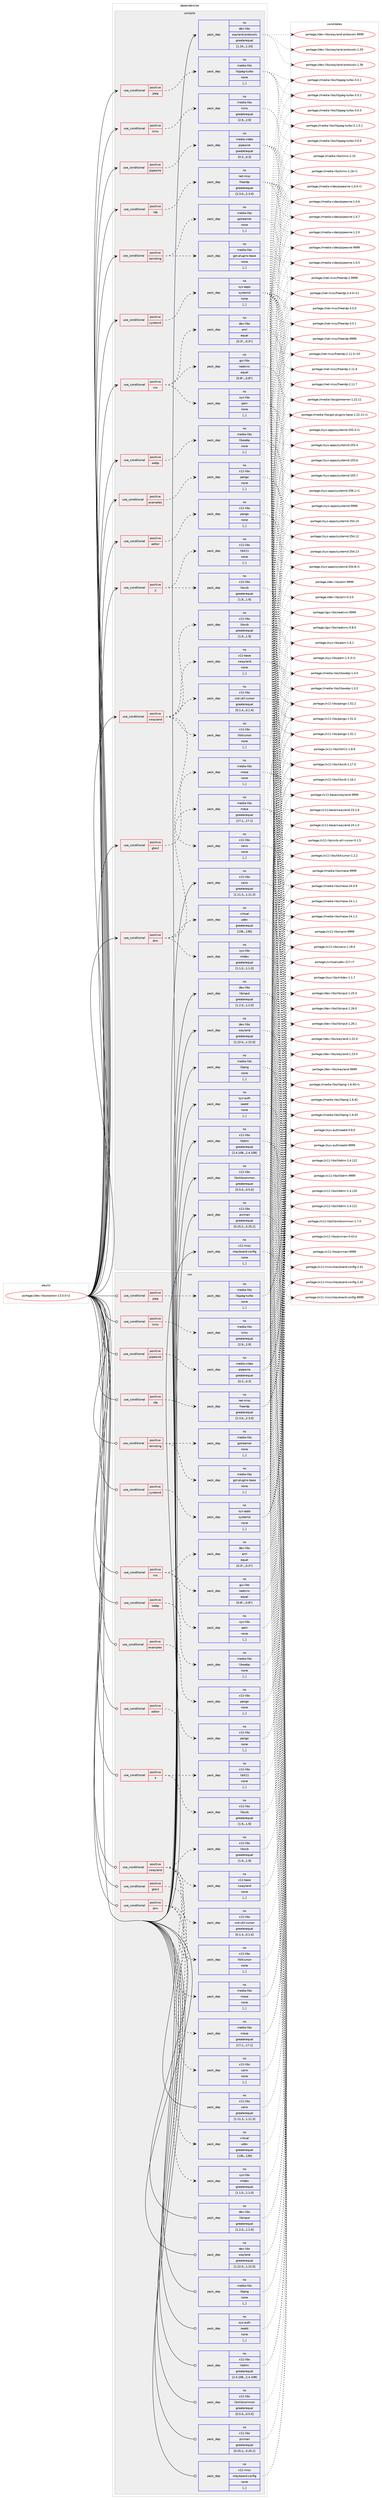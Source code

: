 digraph prolog {

# *************
# Graph options
# *************

newrank=true;
concentrate=true;
compound=true;
graph [rankdir=LR,fontname=Helvetica,fontsize=10,ranksep=1.5];#, ranksep=2.5, nodesep=0.2];
edge  [arrowhead=vee];
node  [fontname=Helvetica,fontsize=10];

# **********
# The ebuild
# **********

subgraph cluster_leftcol {
color=gray;
rank=same;
label=<<i>ebuild</i>>;
id [label="portage://dev-libs/weston-13.0.0-r2", color=red, width=4, href="../dev-libs/weston-13.0.0-r2.svg"];
}

# ****************
# The dependencies
# ****************

subgraph cluster_midcol {
color=gray;
label=<<i>dependencies</i>>;
subgraph cluster_compile {
fillcolor="#eeeeee";
style=filled;
label=<<i>compile</i>>;
subgraph cond27643 {
dependency111840 [label=<<TABLE BORDER="0" CELLBORDER="1" CELLSPACING="0" CELLPADDING="4"><TR><TD ROWSPAN="3" CELLPADDING="10">use_conditional</TD></TR><TR><TD>positive</TD></TR><TR><TD>X</TD></TR></TABLE>>, shape=none, color=red];
subgraph pack83033 {
dependency111841 [label=<<TABLE BORDER="0" CELLBORDER="1" CELLSPACING="0" CELLPADDING="4" WIDTH="220"><TR><TD ROWSPAN="6" CELLPADDING="30">pack_dep</TD></TR><TR><TD WIDTH="110">no</TD></TR><TR><TD>x11-libs</TD></TR><TR><TD>libxcb</TD></TR><TR><TD>greaterequal</TD></TR><TR><TD>[1.9,,,1.9]</TD></TR></TABLE>>, shape=none, color=blue];
}
dependency111840:e -> dependency111841:w [weight=20,style="dashed",arrowhead="vee"];
subgraph pack83034 {
dependency111842 [label=<<TABLE BORDER="0" CELLBORDER="1" CELLSPACING="0" CELLPADDING="4" WIDTH="220"><TR><TD ROWSPAN="6" CELLPADDING="30">pack_dep</TD></TR><TR><TD WIDTH="110">no</TD></TR><TR><TD>x11-libs</TD></TR><TR><TD>libX11</TD></TR><TR><TD>none</TD></TR><TR><TD>[,,]</TD></TR></TABLE>>, shape=none, color=blue];
}
dependency111840:e -> dependency111842:w [weight=20,style="dashed",arrowhead="vee"];
}
id:e -> dependency111840:w [weight=20,style="solid",arrowhead="vee"];
subgraph cond27644 {
dependency111843 [label=<<TABLE BORDER="0" CELLBORDER="1" CELLSPACING="0" CELLPADDING="4"><TR><TD ROWSPAN="3" CELLPADDING="10">use_conditional</TD></TR><TR><TD>positive</TD></TR><TR><TD>drm</TD></TR></TABLE>>, shape=none, color=red];
subgraph pack83035 {
dependency111844 [label=<<TABLE BORDER="0" CELLBORDER="1" CELLSPACING="0" CELLPADDING="4" WIDTH="220"><TR><TD ROWSPAN="6" CELLPADDING="30">pack_dep</TD></TR><TR><TD WIDTH="110">no</TD></TR><TR><TD>media-libs</TD></TR><TR><TD>mesa</TD></TR><TR><TD>greaterequal</TD></TR><TR><TD>[17.1,,,17.1]</TD></TR></TABLE>>, shape=none, color=blue];
}
dependency111843:e -> dependency111844:w [weight=20,style="dashed",arrowhead="vee"];
subgraph pack83036 {
dependency111845 [label=<<TABLE BORDER="0" CELLBORDER="1" CELLSPACING="0" CELLPADDING="4" WIDTH="220"><TR><TD ROWSPAN="6" CELLPADDING="30">pack_dep</TD></TR><TR><TD WIDTH="110">no</TD></TR><TR><TD>sys-libs</TD></TR><TR><TD>mtdev</TD></TR><TR><TD>greaterequal</TD></TR><TR><TD>[1.1.0,,,1.1.0]</TD></TR></TABLE>>, shape=none, color=blue];
}
dependency111843:e -> dependency111845:w [weight=20,style="dashed",arrowhead="vee"];
subgraph pack83037 {
dependency111846 [label=<<TABLE BORDER="0" CELLBORDER="1" CELLSPACING="0" CELLPADDING="4" WIDTH="220"><TR><TD ROWSPAN="6" CELLPADDING="30">pack_dep</TD></TR><TR><TD WIDTH="110">no</TD></TR><TR><TD>virtual</TD></TR><TR><TD>udev</TD></TR><TR><TD>greaterequal</TD></TR><TR><TD>[136,,,136]</TD></TR></TABLE>>, shape=none, color=blue];
}
dependency111843:e -> dependency111846:w [weight=20,style="dashed",arrowhead="vee"];
}
id:e -> dependency111843:w [weight=20,style="solid",arrowhead="vee"];
subgraph cond27645 {
dependency111847 [label=<<TABLE BORDER="0" CELLBORDER="1" CELLSPACING="0" CELLPADDING="4"><TR><TD ROWSPAN="3" CELLPADDING="10">use_conditional</TD></TR><TR><TD>positive</TD></TR><TR><TD>editor</TD></TR></TABLE>>, shape=none, color=red];
subgraph pack83038 {
dependency111848 [label=<<TABLE BORDER="0" CELLBORDER="1" CELLSPACING="0" CELLPADDING="4" WIDTH="220"><TR><TD ROWSPAN="6" CELLPADDING="30">pack_dep</TD></TR><TR><TD WIDTH="110">no</TD></TR><TR><TD>x11-libs</TD></TR><TR><TD>pango</TD></TR><TR><TD>none</TD></TR><TR><TD>[,,]</TD></TR></TABLE>>, shape=none, color=blue];
}
dependency111847:e -> dependency111848:w [weight=20,style="dashed",arrowhead="vee"];
}
id:e -> dependency111847:w [weight=20,style="solid",arrowhead="vee"];
subgraph cond27646 {
dependency111849 [label=<<TABLE BORDER="0" CELLBORDER="1" CELLSPACING="0" CELLPADDING="4"><TR><TD ROWSPAN="3" CELLPADDING="10">use_conditional</TD></TR><TR><TD>positive</TD></TR><TR><TD>examples</TD></TR></TABLE>>, shape=none, color=red];
subgraph pack83039 {
dependency111850 [label=<<TABLE BORDER="0" CELLBORDER="1" CELLSPACING="0" CELLPADDING="4" WIDTH="220"><TR><TD ROWSPAN="6" CELLPADDING="30">pack_dep</TD></TR><TR><TD WIDTH="110">no</TD></TR><TR><TD>x11-libs</TD></TR><TR><TD>pango</TD></TR><TR><TD>none</TD></TR><TR><TD>[,,]</TD></TR></TABLE>>, shape=none, color=blue];
}
dependency111849:e -> dependency111850:w [weight=20,style="dashed",arrowhead="vee"];
}
id:e -> dependency111849:w [weight=20,style="solid",arrowhead="vee"];
subgraph cond27647 {
dependency111851 [label=<<TABLE BORDER="0" CELLBORDER="1" CELLSPACING="0" CELLPADDING="4"><TR><TD ROWSPAN="3" CELLPADDING="10">use_conditional</TD></TR><TR><TD>positive</TD></TR><TR><TD>gles2</TD></TR></TABLE>>, shape=none, color=red];
subgraph pack83040 {
dependency111852 [label=<<TABLE BORDER="0" CELLBORDER="1" CELLSPACING="0" CELLPADDING="4" WIDTH="220"><TR><TD ROWSPAN="6" CELLPADDING="30">pack_dep</TD></TR><TR><TD WIDTH="110">no</TD></TR><TR><TD>media-libs</TD></TR><TR><TD>mesa</TD></TR><TR><TD>none</TD></TR><TR><TD>[,,]</TD></TR></TABLE>>, shape=none, color=blue];
}
dependency111851:e -> dependency111852:w [weight=20,style="dashed",arrowhead="vee"];
}
id:e -> dependency111851:w [weight=20,style="solid",arrowhead="vee"];
subgraph cond27648 {
dependency111853 [label=<<TABLE BORDER="0" CELLBORDER="1" CELLSPACING="0" CELLPADDING="4"><TR><TD ROWSPAN="3" CELLPADDING="10">use_conditional</TD></TR><TR><TD>positive</TD></TR><TR><TD>jpeg</TD></TR></TABLE>>, shape=none, color=red];
subgraph pack83041 {
dependency111854 [label=<<TABLE BORDER="0" CELLBORDER="1" CELLSPACING="0" CELLPADDING="4" WIDTH="220"><TR><TD ROWSPAN="6" CELLPADDING="30">pack_dep</TD></TR><TR><TD WIDTH="110">no</TD></TR><TR><TD>media-libs</TD></TR><TR><TD>libjpeg-turbo</TD></TR><TR><TD>none</TD></TR><TR><TD>[,,]</TD></TR></TABLE>>, shape=none, color=blue];
}
dependency111853:e -> dependency111854:w [weight=20,style="dashed",arrowhead="vee"];
}
id:e -> dependency111853:w [weight=20,style="solid",arrowhead="vee"];
subgraph cond27649 {
dependency111855 [label=<<TABLE BORDER="0" CELLBORDER="1" CELLSPACING="0" CELLPADDING="4"><TR><TD ROWSPAN="3" CELLPADDING="10">use_conditional</TD></TR><TR><TD>positive</TD></TR><TR><TD>lcms</TD></TR></TABLE>>, shape=none, color=red];
subgraph pack83042 {
dependency111856 [label=<<TABLE BORDER="0" CELLBORDER="1" CELLSPACING="0" CELLPADDING="4" WIDTH="220"><TR><TD ROWSPAN="6" CELLPADDING="30">pack_dep</TD></TR><TR><TD WIDTH="110">no</TD></TR><TR><TD>media-libs</TD></TR><TR><TD>lcms</TD></TR><TR><TD>greaterequal</TD></TR><TR><TD>[2.9,,,2.9]</TD></TR></TABLE>>, shape=none, color=blue];
}
dependency111855:e -> dependency111856:w [weight=20,style="dashed",arrowhead="vee"];
}
id:e -> dependency111855:w [weight=20,style="solid",arrowhead="vee"];
subgraph cond27650 {
dependency111857 [label=<<TABLE BORDER="0" CELLBORDER="1" CELLSPACING="0" CELLPADDING="4"><TR><TD ROWSPAN="3" CELLPADDING="10">use_conditional</TD></TR><TR><TD>positive</TD></TR><TR><TD>pipewire</TD></TR></TABLE>>, shape=none, color=red];
subgraph pack83043 {
dependency111858 [label=<<TABLE BORDER="0" CELLBORDER="1" CELLSPACING="0" CELLPADDING="4" WIDTH="220"><TR><TD ROWSPAN="6" CELLPADDING="30">pack_dep</TD></TR><TR><TD WIDTH="110">no</TD></TR><TR><TD>media-video</TD></TR><TR><TD>pipewire</TD></TR><TR><TD>greaterequal</TD></TR><TR><TD>[0.3,,,0.3]</TD></TR></TABLE>>, shape=none, color=blue];
}
dependency111857:e -> dependency111858:w [weight=20,style="dashed",arrowhead="vee"];
}
id:e -> dependency111857:w [weight=20,style="solid",arrowhead="vee"];
subgraph cond27651 {
dependency111859 [label=<<TABLE BORDER="0" CELLBORDER="1" CELLSPACING="0" CELLPADDING="4"><TR><TD ROWSPAN="3" CELLPADDING="10">use_conditional</TD></TR><TR><TD>positive</TD></TR><TR><TD>rdp</TD></TR></TABLE>>, shape=none, color=red];
subgraph pack83044 {
dependency111860 [label=<<TABLE BORDER="0" CELLBORDER="1" CELLSPACING="0" CELLPADDING="4" WIDTH="220"><TR><TD ROWSPAN="6" CELLPADDING="30">pack_dep</TD></TR><TR><TD WIDTH="110">no</TD></TR><TR><TD>net-misc</TD></TR><TR><TD>freerdp</TD></TR><TR><TD>greaterequal</TD></TR><TR><TD>[2.3.0,,,2.3.0]</TD></TR></TABLE>>, shape=none, color=blue];
}
dependency111859:e -> dependency111860:w [weight=20,style="dashed",arrowhead="vee"];
}
id:e -> dependency111859:w [weight=20,style="solid",arrowhead="vee"];
subgraph cond27652 {
dependency111861 [label=<<TABLE BORDER="0" CELLBORDER="1" CELLSPACING="0" CELLPADDING="4"><TR><TD ROWSPAN="3" CELLPADDING="10">use_conditional</TD></TR><TR><TD>positive</TD></TR><TR><TD>remoting</TD></TR></TABLE>>, shape=none, color=red];
subgraph pack83045 {
dependency111862 [label=<<TABLE BORDER="0" CELLBORDER="1" CELLSPACING="0" CELLPADDING="4" WIDTH="220"><TR><TD ROWSPAN="6" CELLPADDING="30">pack_dep</TD></TR><TR><TD WIDTH="110">no</TD></TR><TR><TD>media-libs</TD></TR><TR><TD>gstreamer</TD></TR><TR><TD>none</TD></TR><TR><TD>[,,]</TD></TR></TABLE>>, shape=none, color=blue];
}
dependency111861:e -> dependency111862:w [weight=20,style="dashed",arrowhead="vee"];
subgraph pack83046 {
dependency111863 [label=<<TABLE BORDER="0" CELLBORDER="1" CELLSPACING="0" CELLPADDING="4" WIDTH="220"><TR><TD ROWSPAN="6" CELLPADDING="30">pack_dep</TD></TR><TR><TD WIDTH="110">no</TD></TR><TR><TD>media-libs</TD></TR><TR><TD>gst-plugins-base</TD></TR><TR><TD>none</TD></TR><TR><TD>[,,]</TD></TR></TABLE>>, shape=none, color=blue];
}
dependency111861:e -> dependency111863:w [weight=20,style="dashed",arrowhead="vee"];
}
id:e -> dependency111861:w [weight=20,style="solid",arrowhead="vee"];
subgraph cond27653 {
dependency111864 [label=<<TABLE BORDER="0" CELLBORDER="1" CELLSPACING="0" CELLPADDING="4"><TR><TD ROWSPAN="3" CELLPADDING="10">use_conditional</TD></TR><TR><TD>positive</TD></TR><TR><TD>systemd</TD></TR></TABLE>>, shape=none, color=red];
subgraph pack83047 {
dependency111865 [label=<<TABLE BORDER="0" CELLBORDER="1" CELLSPACING="0" CELLPADDING="4" WIDTH="220"><TR><TD ROWSPAN="6" CELLPADDING="30">pack_dep</TD></TR><TR><TD WIDTH="110">no</TD></TR><TR><TD>sys-apps</TD></TR><TR><TD>systemd</TD></TR><TR><TD>none</TD></TR><TR><TD>[,,]</TD></TR></TABLE>>, shape=none, color=blue];
}
dependency111864:e -> dependency111865:w [weight=20,style="dashed",arrowhead="vee"];
}
id:e -> dependency111864:w [weight=20,style="solid",arrowhead="vee"];
subgraph cond27654 {
dependency111866 [label=<<TABLE BORDER="0" CELLBORDER="1" CELLSPACING="0" CELLPADDING="4"><TR><TD ROWSPAN="3" CELLPADDING="10">use_conditional</TD></TR><TR><TD>positive</TD></TR><TR><TD>vnc</TD></TR></TABLE>>, shape=none, color=red];
subgraph pack83048 {
dependency111867 [label=<<TABLE BORDER="0" CELLBORDER="1" CELLSPACING="0" CELLPADDING="4" WIDTH="220"><TR><TD ROWSPAN="6" CELLPADDING="30">pack_dep</TD></TR><TR><TD WIDTH="110">no</TD></TR><TR><TD>dev-libs</TD></TR><TR><TD>aml</TD></TR><TR><TD>equal</TD></TR><TR><TD>[0.3*,,,0.3*]</TD></TR></TABLE>>, shape=none, color=blue];
}
dependency111866:e -> dependency111867:w [weight=20,style="dashed",arrowhead="vee"];
subgraph pack83049 {
dependency111868 [label=<<TABLE BORDER="0" CELLBORDER="1" CELLSPACING="0" CELLPADDING="4" WIDTH="220"><TR><TD ROWSPAN="6" CELLPADDING="30">pack_dep</TD></TR><TR><TD WIDTH="110">no</TD></TR><TR><TD>gui-libs</TD></TR><TR><TD>neatvnc</TD></TR><TR><TD>equal</TD></TR><TR><TD>[0.8*,,,0.8*]</TD></TR></TABLE>>, shape=none, color=blue];
}
dependency111866:e -> dependency111868:w [weight=20,style="dashed",arrowhead="vee"];
subgraph pack83050 {
dependency111869 [label=<<TABLE BORDER="0" CELLBORDER="1" CELLSPACING="0" CELLPADDING="4" WIDTH="220"><TR><TD ROWSPAN="6" CELLPADDING="30">pack_dep</TD></TR><TR><TD WIDTH="110">no</TD></TR><TR><TD>sys-libs</TD></TR><TR><TD>pam</TD></TR><TR><TD>none</TD></TR><TR><TD>[,,]</TD></TR></TABLE>>, shape=none, color=blue];
}
dependency111866:e -> dependency111869:w [weight=20,style="dashed",arrowhead="vee"];
}
id:e -> dependency111866:w [weight=20,style="solid",arrowhead="vee"];
subgraph cond27655 {
dependency111870 [label=<<TABLE BORDER="0" CELLBORDER="1" CELLSPACING="0" CELLPADDING="4"><TR><TD ROWSPAN="3" CELLPADDING="10">use_conditional</TD></TR><TR><TD>positive</TD></TR><TR><TD>webp</TD></TR></TABLE>>, shape=none, color=red];
subgraph pack83051 {
dependency111871 [label=<<TABLE BORDER="0" CELLBORDER="1" CELLSPACING="0" CELLPADDING="4" WIDTH="220"><TR><TD ROWSPAN="6" CELLPADDING="30">pack_dep</TD></TR><TR><TD WIDTH="110">no</TD></TR><TR><TD>media-libs</TD></TR><TR><TD>libwebp</TD></TR><TR><TD>none</TD></TR><TR><TD>[,,]</TD></TR></TABLE>>, shape=none, color=blue];
}
dependency111870:e -> dependency111871:w [weight=20,style="dashed",arrowhead="vee"];
}
id:e -> dependency111870:w [weight=20,style="solid",arrowhead="vee"];
subgraph cond27656 {
dependency111872 [label=<<TABLE BORDER="0" CELLBORDER="1" CELLSPACING="0" CELLPADDING="4"><TR><TD ROWSPAN="3" CELLPADDING="10">use_conditional</TD></TR><TR><TD>positive</TD></TR><TR><TD>xwayland</TD></TR></TABLE>>, shape=none, color=red];
subgraph pack83052 {
dependency111873 [label=<<TABLE BORDER="0" CELLBORDER="1" CELLSPACING="0" CELLPADDING="4" WIDTH="220"><TR><TD ROWSPAN="6" CELLPADDING="30">pack_dep</TD></TR><TR><TD WIDTH="110">no</TD></TR><TR><TD>x11-base</TD></TR><TR><TD>xwayland</TD></TR><TR><TD>none</TD></TR><TR><TD>[,,]</TD></TR></TABLE>>, shape=none, color=blue];
}
dependency111872:e -> dependency111873:w [weight=20,style="dashed",arrowhead="vee"];
subgraph pack83053 {
dependency111874 [label=<<TABLE BORDER="0" CELLBORDER="1" CELLSPACING="0" CELLPADDING="4" WIDTH="220"><TR><TD ROWSPAN="6" CELLPADDING="30">pack_dep</TD></TR><TR><TD WIDTH="110">no</TD></TR><TR><TD>x11-libs</TD></TR><TR><TD>cairo</TD></TR><TR><TD>none</TD></TR><TR><TD>[,,]</TD></TR></TABLE>>, shape=none, color=blue];
}
dependency111872:e -> dependency111874:w [weight=20,style="dashed",arrowhead="vee"];
subgraph pack83054 {
dependency111875 [label=<<TABLE BORDER="0" CELLBORDER="1" CELLSPACING="0" CELLPADDING="4" WIDTH="220"><TR><TD ROWSPAN="6" CELLPADDING="30">pack_dep</TD></TR><TR><TD WIDTH="110">no</TD></TR><TR><TD>x11-libs</TD></TR><TR><TD>libxcb</TD></TR><TR><TD>greaterequal</TD></TR><TR><TD>[1.9,,,1.9]</TD></TR></TABLE>>, shape=none, color=blue];
}
dependency111872:e -> dependency111875:w [weight=20,style="dashed",arrowhead="vee"];
subgraph pack83055 {
dependency111876 [label=<<TABLE BORDER="0" CELLBORDER="1" CELLSPACING="0" CELLPADDING="4" WIDTH="220"><TR><TD ROWSPAN="6" CELLPADDING="30">pack_dep</TD></TR><TR><TD WIDTH="110">no</TD></TR><TR><TD>x11-libs</TD></TR><TR><TD>libXcursor</TD></TR><TR><TD>none</TD></TR><TR><TD>[,,]</TD></TR></TABLE>>, shape=none, color=blue];
}
dependency111872:e -> dependency111876:w [weight=20,style="dashed",arrowhead="vee"];
subgraph pack83056 {
dependency111877 [label=<<TABLE BORDER="0" CELLBORDER="1" CELLSPACING="0" CELLPADDING="4" WIDTH="220"><TR><TD ROWSPAN="6" CELLPADDING="30">pack_dep</TD></TR><TR><TD WIDTH="110">no</TD></TR><TR><TD>x11-libs</TD></TR><TR><TD>xcb-util-cursor</TD></TR><TR><TD>greaterequal</TD></TR><TR><TD>[0.1.4,,,0.1.4]</TD></TR></TABLE>>, shape=none, color=blue];
}
dependency111872:e -> dependency111877:w [weight=20,style="dashed",arrowhead="vee"];
}
id:e -> dependency111872:w [weight=20,style="solid",arrowhead="vee"];
subgraph pack83057 {
dependency111878 [label=<<TABLE BORDER="0" CELLBORDER="1" CELLSPACING="0" CELLPADDING="4" WIDTH="220"><TR><TD ROWSPAN="6" CELLPADDING="30">pack_dep</TD></TR><TR><TD WIDTH="110">no</TD></TR><TR><TD>dev-libs</TD></TR><TR><TD>libinput</TD></TR><TR><TD>greaterequal</TD></TR><TR><TD>[1.2.0,,,1.2.0]</TD></TR></TABLE>>, shape=none, color=blue];
}
id:e -> dependency111878:w [weight=20,style="solid",arrowhead="vee"];
subgraph pack83058 {
dependency111879 [label=<<TABLE BORDER="0" CELLBORDER="1" CELLSPACING="0" CELLPADDING="4" WIDTH="220"><TR><TD ROWSPAN="6" CELLPADDING="30">pack_dep</TD></TR><TR><TD WIDTH="110">no</TD></TR><TR><TD>dev-libs</TD></TR><TR><TD>wayland</TD></TR><TR><TD>greaterequal</TD></TR><TR><TD>[1.22.0,,,1.22.0]</TD></TR></TABLE>>, shape=none, color=blue];
}
id:e -> dependency111879:w [weight=20,style="solid",arrowhead="vee"];
subgraph pack83059 {
dependency111880 [label=<<TABLE BORDER="0" CELLBORDER="1" CELLSPACING="0" CELLPADDING="4" WIDTH="220"><TR><TD ROWSPAN="6" CELLPADDING="30">pack_dep</TD></TR><TR><TD WIDTH="110">no</TD></TR><TR><TD>dev-libs</TD></TR><TR><TD>wayland-protocols</TD></TR><TR><TD>greaterequal</TD></TR><TR><TD>[1.24,,,1.24]</TD></TR></TABLE>>, shape=none, color=blue];
}
id:e -> dependency111880:w [weight=20,style="solid",arrowhead="vee"];
subgraph pack83060 {
dependency111881 [label=<<TABLE BORDER="0" CELLBORDER="1" CELLSPACING="0" CELLPADDING="4" WIDTH="220"><TR><TD ROWSPAN="6" CELLPADDING="30">pack_dep</TD></TR><TR><TD WIDTH="110">no</TD></TR><TR><TD>media-libs</TD></TR><TR><TD>libpng</TD></TR><TR><TD>none</TD></TR><TR><TD>[,,]</TD></TR></TABLE>>, shape=none, color=blue];
}
id:e -> dependency111881:w [weight=20,style="solid",arrowhead="vee"];
subgraph pack83061 {
dependency111882 [label=<<TABLE BORDER="0" CELLBORDER="1" CELLSPACING="0" CELLPADDING="4" WIDTH="220"><TR><TD ROWSPAN="6" CELLPADDING="30">pack_dep</TD></TR><TR><TD WIDTH="110">no</TD></TR><TR><TD>sys-auth</TD></TR><TR><TD>seatd</TD></TR><TR><TD>none</TD></TR><TR><TD>[,,]</TD></TR></TABLE>>, shape=none, color=blue];
}
id:e -> dependency111882:w [weight=20,style="solid",arrowhead="vee"];
subgraph pack83062 {
dependency111883 [label=<<TABLE BORDER="0" CELLBORDER="1" CELLSPACING="0" CELLPADDING="4" WIDTH="220"><TR><TD ROWSPAN="6" CELLPADDING="30">pack_dep</TD></TR><TR><TD WIDTH="110">no</TD></TR><TR><TD>x11-libs</TD></TR><TR><TD>cairo</TD></TR><TR><TD>greaterequal</TD></TR><TR><TD>[1.11.3,,,1.11.3]</TD></TR></TABLE>>, shape=none, color=blue];
}
id:e -> dependency111883:w [weight=20,style="solid",arrowhead="vee"];
subgraph pack83063 {
dependency111884 [label=<<TABLE BORDER="0" CELLBORDER="1" CELLSPACING="0" CELLPADDING="4" WIDTH="220"><TR><TD ROWSPAN="6" CELLPADDING="30">pack_dep</TD></TR><TR><TD WIDTH="110">no</TD></TR><TR><TD>x11-libs</TD></TR><TR><TD>libdrm</TD></TR><TR><TD>greaterequal</TD></TR><TR><TD>[2.4.108,,,2.4.108]</TD></TR></TABLE>>, shape=none, color=blue];
}
id:e -> dependency111884:w [weight=20,style="solid",arrowhead="vee"];
subgraph pack83064 {
dependency111885 [label=<<TABLE BORDER="0" CELLBORDER="1" CELLSPACING="0" CELLPADDING="4" WIDTH="220"><TR><TD ROWSPAN="6" CELLPADDING="30">pack_dep</TD></TR><TR><TD WIDTH="110">no</TD></TR><TR><TD>x11-libs</TD></TR><TR><TD>libxkbcommon</TD></TR><TR><TD>greaterequal</TD></TR><TR><TD>[0.5.0,,,0.5.0]</TD></TR></TABLE>>, shape=none, color=blue];
}
id:e -> dependency111885:w [weight=20,style="solid",arrowhead="vee"];
subgraph pack83065 {
dependency111886 [label=<<TABLE BORDER="0" CELLBORDER="1" CELLSPACING="0" CELLPADDING="4" WIDTH="220"><TR><TD ROWSPAN="6" CELLPADDING="30">pack_dep</TD></TR><TR><TD WIDTH="110">no</TD></TR><TR><TD>x11-libs</TD></TR><TR><TD>pixman</TD></TR><TR><TD>greaterequal</TD></TR><TR><TD>[0.25.2,,,0.25.2]</TD></TR></TABLE>>, shape=none, color=blue];
}
id:e -> dependency111886:w [weight=20,style="solid",arrowhead="vee"];
subgraph pack83066 {
dependency111887 [label=<<TABLE BORDER="0" CELLBORDER="1" CELLSPACING="0" CELLPADDING="4" WIDTH="220"><TR><TD ROWSPAN="6" CELLPADDING="30">pack_dep</TD></TR><TR><TD WIDTH="110">no</TD></TR><TR><TD>x11-misc</TD></TR><TR><TD>xkeyboard-config</TD></TR><TR><TD>none</TD></TR><TR><TD>[,,]</TD></TR></TABLE>>, shape=none, color=blue];
}
id:e -> dependency111887:w [weight=20,style="solid",arrowhead="vee"];
}
subgraph cluster_compileandrun {
fillcolor="#eeeeee";
style=filled;
label=<<i>compile and run</i>>;
}
subgraph cluster_run {
fillcolor="#eeeeee";
style=filled;
label=<<i>run</i>>;
subgraph cond27657 {
dependency111888 [label=<<TABLE BORDER="0" CELLBORDER="1" CELLSPACING="0" CELLPADDING="4"><TR><TD ROWSPAN="3" CELLPADDING="10">use_conditional</TD></TR><TR><TD>positive</TD></TR><TR><TD>X</TD></TR></TABLE>>, shape=none, color=red];
subgraph pack83067 {
dependency111889 [label=<<TABLE BORDER="0" CELLBORDER="1" CELLSPACING="0" CELLPADDING="4" WIDTH="220"><TR><TD ROWSPAN="6" CELLPADDING="30">pack_dep</TD></TR><TR><TD WIDTH="110">no</TD></TR><TR><TD>x11-libs</TD></TR><TR><TD>libxcb</TD></TR><TR><TD>greaterequal</TD></TR><TR><TD>[1.9,,,1.9]</TD></TR></TABLE>>, shape=none, color=blue];
}
dependency111888:e -> dependency111889:w [weight=20,style="dashed",arrowhead="vee"];
subgraph pack83068 {
dependency111890 [label=<<TABLE BORDER="0" CELLBORDER="1" CELLSPACING="0" CELLPADDING="4" WIDTH="220"><TR><TD ROWSPAN="6" CELLPADDING="30">pack_dep</TD></TR><TR><TD WIDTH="110">no</TD></TR><TR><TD>x11-libs</TD></TR><TR><TD>libX11</TD></TR><TR><TD>none</TD></TR><TR><TD>[,,]</TD></TR></TABLE>>, shape=none, color=blue];
}
dependency111888:e -> dependency111890:w [weight=20,style="dashed",arrowhead="vee"];
}
id:e -> dependency111888:w [weight=20,style="solid",arrowhead="odot"];
subgraph cond27658 {
dependency111891 [label=<<TABLE BORDER="0" CELLBORDER="1" CELLSPACING="0" CELLPADDING="4"><TR><TD ROWSPAN="3" CELLPADDING="10">use_conditional</TD></TR><TR><TD>positive</TD></TR><TR><TD>drm</TD></TR></TABLE>>, shape=none, color=red];
subgraph pack83069 {
dependency111892 [label=<<TABLE BORDER="0" CELLBORDER="1" CELLSPACING="0" CELLPADDING="4" WIDTH="220"><TR><TD ROWSPAN="6" CELLPADDING="30">pack_dep</TD></TR><TR><TD WIDTH="110">no</TD></TR><TR><TD>media-libs</TD></TR><TR><TD>mesa</TD></TR><TR><TD>greaterequal</TD></TR><TR><TD>[17.1,,,17.1]</TD></TR></TABLE>>, shape=none, color=blue];
}
dependency111891:e -> dependency111892:w [weight=20,style="dashed",arrowhead="vee"];
subgraph pack83070 {
dependency111893 [label=<<TABLE BORDER="0" CELLBORDER="1" CELLSPACING="0" CELLPADDING="4" WIDTH="220"><TR><TD ROWSPAN="6" CELLPADDING="30">pack_dep</TD></TR><TR><TD WIDTH="110">no</TD></TR><TR><TD>sys-libs</TD></TR><TR><TD>mtdev</TD></TR><TR><TD>greaterequal</TD></TR><TR><TD>[1.1.0,,,1.1.0]</TD></TR></TABLE>>, shape=none, color=blue];
}
dependency111891:e -> dependency111893:w [weight=20,style="dashed",arrowhead="vee"];
subgraph pack83071 {
dependency111894 [label=<<TABLE BORDER="0" CELLBORDER="1" CELLSPACING="0" CELLPADDING="4" WIDTH="220"><TR><TD ROWSPAN="6" CELLPADDING="30">pack_dep</TD></TR><TR><TD WIDTH="110">no</TD></TR><TR><TD>virtual</TD></TR><TR><TD>udev</TD></TR><TR><TD>greaterequal</TD></TR><TR><TD>[136,,,136]</TD></TR></TABLE>>, shape=none, color=blue];
}
dependency111891:e -> dependency111894:w [weight=20,style="dashed",arrowhead="vee"];
}
id:e -> dependency111891:w [weight=20,style="solid",arrowhead="odot"];
subgraph cond27659 {
dependency111895 [label=<<TABLE BORDER="0" CELLBORDER="1" CELLSPACING="0" CELLPADDING="4"><TR><TD ROWSPAN="3" CELLPADDING="10">use_conditional</TD></TR><TR><TD>positive</TD></TR><TR><TD>editor</TD></TR></TABLE>>, shape=none, color=red];
subgraph pack83072 {
dependency111896 [label=<<TABLE BORDER="0" CELLBORDER="1" CELLSPACING="0" CELLPADDING="4" WIDTH="220"><TR><TD ROWSPAN="6" CELLPADDING="30">pack_dep</TD></TR><TR><TD WIDTH="110">no</TD></TR><TR><TD>x11-libs</TD></TR><TR><TD>pango</TD></TR><TR><TD>none</TD></TR><TR><TD>[,,]</TD></TR></TABLE>>, shape=none, color=blue];
}
dependency111895:e -> dependency111896:w [weight=20,style="dashed",arrowhead="vee"];
}
id:e -> dependency111895:w [weight=20,style="solid",arrowhead="odot"];
subgraph cond27660 {
dependency111897 [label=<<TABLE BORDER="0" CELLBORDER="1" CELLSPACING="0" CELLPADDING="4"><TR><TD ROWSPAN="3" CELLPADDING="10">use_conditional</TD></TR><TR><TD>positive</TD></TR><TR><TD>examples</TD></TR></TABLE>>, shape=none, color=red];
subgraph pack83073 {
dependency111898 [label=<<TABLE BORDER="0" CELLBORDER="1" CELLSPACING="0" CELLPADDING="4" WIDTH="220"><TR><TD ROWSPAN="6" CELLPADDING="30">pack_dep</TD></TR><TR><TD WIDTH="110">no</TD></TR><TR><TD>x11-libs</TD></TR><TR><TD>pango</TD></TR><TR><TD>none</TD></TR><TR><TD>[,,]</TD></TR></TABLE>>, shape=none, color=blue];
}
dependency111897:e -> dependency111898:w [weight=20,style="dashed",arrowhead="vee"];
}
id:e -> dependency111897:w [weight=20,style="solid",arrowhead="odot"];
subgraph cond27661 {
dependency111899 [label=<<TABLE BORDER="0" CELLBORDER="1" CELLSPACING="0" CELLPADDING="4"><TR><TD ROWSPAN="3" CELLPADDING="10">use_conditional</TD></TR><TR><TD>positive</TD></TR><TR><TD>gles2</TD></TR></TABLE>>, shape=none, color=red];
subgraph pack83074 {
dependency111900 [label=<<TABLE BORDER="0" CELLBORDER="1" CELLSPACING="0" CELLPADDING="4" WIDTH="220"><TR><TD ROWSPAN="6" CELLPADDING="30">pack_dep</TD></TR><TR><TD WIDTH="110">no</TD></TR><TR><TD>media-libs</TD></TR><TR><TD>mesa</TD></TR><TR><TD>none</TD></TR><TR><TD>[,,]</TD></TR></TABLE>>, shape=none, color=blue];
}
dependency111899:e -> dependency111900:w [weight=20,style="dashed",arrowhead="vee"];
}
id:e -> dependency111899:w [weight=20,style="solid",arrowhead="odot"];
subgraph cond27662 {
dependency111901 [label=<<TABLE BORDER="0" CELLBORDER="1" CELLSPACING="0" CELLPADDING="4"><TR><TD ROWSPAN="3" CELLPADDING="10">use_conditional</TD></TR><TR><TD>positive</TD></TR><TR><TD>jpeg</TD></TR></TABLE>>, shape=none, color=red];
subgraph pack83075 {
dependency111902 [label=<<TABLE BORDER="0" CELLBORDER="1" CELLSPACING="0" CELLPADDING="4" WIDTH="220"><TR><TD ROWSPAN="6" CELLPADDING="30">pack_dep</TD></TR><TR><TD WIDTH="110">no</TD></TR><TR><TD>media-libs</TD></TR><TR><TD>libjpeg-turbo</TD></TR><TR><TD>none</TD></TR><TR><TD>[,,]</TD></TR></TABLE>>, shape=none, color=blue];
}
dependency111901:e -> dependency111902:w [weight=20,style="dashed",arrowhead="vee"];
}
id:e -> dependency111901:w [weight=20,style="solid",arrowhead="odot"];
subgraph cond27663 {
dependency111903 [label=<<TABLE BORDER="0" CELLBORDER="1" CELLSPACING="0" CELLPADDING="4"><TR><TD ROWSPAN="3" CELLPADDING="10">use_conditional</TD></TR><TR><TD>positive</TD></TR><TR><TD>lcms</TD></TR></TABLE>>, shape=none, color=red];
subgraph pack83076 {
dependency111904 [label=<<TABLE BORDER="0" CELLBORDER="1" CELLSPACING="0" CELLPADDING="4" WIDTH="220"><TR><TD ROWSPAN="6" CELLPADDING="30">pack_dep</TD></TR><TR><TD WIDTH="110">no</TD></TR><TR><TD>media-libs</TD></TR><TR><TD>lcms</TD></TR><TR><TD>greaterequal</TD></TR><TR><TD>[2.9,,,2.9]</TD></TR></TABLE>>, shape=none, color=blue];
}
dependency111903:e -> dependency111904:w [weight=20,style="dashed",arrowhead="vee"];
}
id:e -> dependency111903:w [weight=20,style="solid",arrowhead="odot"];
subgraph cond27664 {
dependency111905 [label=<<TABLE BORDER="0" CELLBORDER="1" CELLSPACING="0" CELLPADDING="4"><TR><TD ROWSPAN="3" CELLPADDING="10">use_conditional</TD></TR><TR><TD>positive</TD></TR><TR><TD>pipewire</TD></TR></TABLE>>, shape=none, color=red];
subgraph pack83077 {
dependency111906 [label=<<TABLE BORDER="0" CELLBORDER="1" CELLSPACING="0" CELLPADDING="4" WIDTH="220"><TR><TD ROWSPAN="6" CELLPADDING="30">pack_dep</TD></TR><TR><TD WIDTH="110">no</TD></TR><TR><TD>media-video</TD></TR><TR><TD>pipewire</TD></TR><TR><TD>greaterequal</TD></TR><TR><TD>[0.3,,,0.3]</TD></TR></TABLE>>, shape=none, color=blue];
}
dependency111905:e -> dependency111906:w [weight=20,style="dashed",arrowhead="vee"];
}
id:e -> dependency111905:w [weight=20,style="solid",arrowhead="odot"];
subgraph cond27665 {
dependency111907 [label=<<TABLE BORDER="0" CELLBORDER="1" CELLSPACING="0" CELLPADDING="4"><TR><TD ROWSPAN="3" CELLPADDING="10">use_conditional</TD></TR><TR><TD>positive</TD></TR><TR><TD>rdp</TD></TR></TABLE>>, shape=none, color=red];
subgraph pack83078 {
dependency111908 [label=<<TABLE BORDER="0" CELLBORDER="1" CELLSPACING="0" CELLPADDING="4" WIDTH="220"><TR><TD ROWSPAN="6" CELLPADDING="30">pack_dep</TD></TR><TR><TD WIDTH="110">no</TD></TR><TR><TD>net-misc</TD></TR><TR><TD>freerdp</TD></TR><TR><TD>greaterequal</TD></TR><TR><TD>[2.3.0,,,2.3.0]</TD></TR></TABLE>>, shape=none, color=blue];
}
dependency111907:e -> dependency111908:w [weight=20,style="dashed",arrowhead="vee"];
}
id:e -> dependency111907:w [weight=20,style="solid",arrowhead="odot"];
subgraph cond27666 {
dependency111909 [label=<<TABLE BORDER="0" CELLBORDER="1" CELLSPACING="0" CELLPADDING="4"><TR><TD ROWSPAN="3" CELLPADDING="10">use_conditional</TD></TR><TR><TD>positive</TD></TR><TR><TD>remoting</TD></TR></TABLE>>, shape=none, color=red];
subgraph pack83079 {
dependency111910 [label=<<TABLE BORDER="0" CELLBORDER="1" CELLSPACING="0" CELLPADDING="4" WIDTH="220"><TR><TD ROWSPAN="6" CELLPADDING="30">pack_dep</TD></TR><TR><TD WIDTH="110">no</TD></TR><TR><TD>media-libs</TD></TR><TR><TD>gstreamer</TD></TR><TR><TD>none</TD></TR><TR><TD>[,,]</TD></TR></TABLE>>, shape=none, color=blue];
}
dependency111909:e -> dependency111910:w [weight=20,style="dashed",arrowhead="vee"];
subgraph pack83080 {
dependency111911 [label=<<TABLE BORDER="0" CELLBORDER="1" CELLSPACING="0" CELLPADDING="4" WIDTH="220"><TR><TD ROWSPAN="6" CELLPADDING="30">pack_dep</TD></TR><TR><TD WIDTH="110">no</TD></TR><TR><TD>media-libs</TD></TR><TR><TD>gst-plugins-base</TD></TR><TR><TD>none</TD></TR><TR><TD>[,,]</TD></TR></TABLE>>, shape=none, color=blue];
}
dependency111909:e -> dependency111911:w [weight=20,style="dashed",arrowhead="vee"];
}
id:e -> dependency111909:w [weight=20,style="solid",arrowhead="odot"];
subgraph cond27667 {
dependency111912 [label=<<TABLE BORDER="0" CELLBORDER="1" CELLSPACING="0" CELLPADDING="4"><TR><TD ROWSPAN="3" CELLPADDING="10">use_conditional</TD></TR><TR><TD>positive</TD></TR><TR><TD>systemd</TD></TR></TABLE>>, shape=none, color=red];
subgraph pack83081 {
dependency111913 [label=<<TABLE BORDER="0" CELLBORDER="1" CELLSPACING="0" CELLPADDING="4" WIDTH="220"><TR><TD ROWSPAN="6" CELLPADDING="30">pack_dep</TD></TR><TR><TD WIDTH="110">no</TD></TR><TR><TD>sys-apps</TD></TR><TR><TD>systemd</TD></TR><TR><TD>none</TD></TR><TR><TD>[,,]</TD></TR></TABLE>>, shape=none, color=blue];
}
dependency111912:e -> dependency111913:w [weight=20,style="dashed",arrowhead="vee"];
}
id:e -> dependency111912:w [weight=20,style="solid",arrowhead="odot"];
subgraph cond27668 {
dependency111914 [label=<<TABLE BORDER="0" CELLBORDER="1" CELLSPACING="0" CELLPADDING="4"><TR><TD ROWSPAN="3" CELLPADDING="10">use_conditional</TD></TR><TR><TD>positive</TD></TR><TR><TD>vnc</TD></TR></TABLE>>, shape=none, color=red];
subgraph pack83082 {
dependency111915 [label=<<TABLE BORDER="0" CELLBORDER="1" CELLSPACING="0" CELLPADDING="4" WIDTH="220"><TR><TD ROWSPAN="6" CELLPADDING="30">pack_dep</TD></TR><TR><TD WIDTH="110">no</TD></TR><TR><TD>dev-libs</TD></TR><TR><TD>aml</TD></TR><TR><TD>equal</TD></TR><TR><TD>[0.3*,,,0.3*]</TD></TR></TABLE>>, shape=none, color=blue];
}
dependency111914:e -> dependency111915:w [weight=20,style="dashed",arrowhead="vee"];
subgraph pack83083 {
dependency111916 [label=<<TABLE BORDER="0" CELLBORDER="1" CELLSPACING="0" CELLPADDING="4" WIDTH="220"><TR><TD ROWSPAN="6" CELLPADDING="30">pack_dep</TD></TR><TR><TD WIDTH="110">no</TD></TR><TR><TD>gui-libs</TD></TR><TR><TD>neatvnc</TD></TR><TR><TD>equal</TD></TR><TR><TD>[0.8*,,,0.8*]</TD></TR></TABLE>>, shape=none, color=blue];
}
dependency111914:e -> dependency111916:w [weight=20,style="dashed",arrowhead="vee"];
subgraph pack83084 {
dependency111917 [label=<<TABLE BORDER="0" CELLBORDER="1" CELLSPACING="0" CELLPADDING="4" WIDTH="220"><TR><TD ROWSPAN="6" CELLPADDING="30">pack_dep</TD></TR><TR><TD WIDTH="110">no</TD></TR><TR><TD>sys-libs</TD></TR><TR><TD>pam</TD></TR><TR><TD>none</TD></TR><TR><TD>[,,]</TD></TR></TABLE>>, shape=none, color=blue];
}
dependency111914:e -> dependency111917:w [weight=20,style="dashed",arrowhead="vee"];
}
id:e -> dependency111914:w [weight=20,style="solid",arrowhead="odot"];
subgraph cond27669 {
dependency111918 [label=<<TABLE BORDER="0" CELLBORDER="1" CELLSPACING="0" CELLPADDING="4"><TR><TD ROWSPAN="3" CELLPADDING="10">use_conditional</TD></TR><TR><TD>positive</TD></TR><TR><TD>webp</TD></TR></TABLE>>, shape=none, color=red];
subgraph pack83085 {
dependency111919 [label=<<TABLE BORDER="0" CELLBORDER="1" CELLSPACING="0" CELLPADDING="4" WIDTH="220"><TR><TD ROWSPAN="6" CELLPADDING="30">pack_dep</TD></TR><TR><TD WIDTH="110">no</TD></TR><TR><TD>media-libs</TD></TR><TR><TD>libwebp</TD></TR><TR><TD>none</TD></TR><TR><TD>[,,]</TD></TR></TABLE>>, shape=none, color=blue];
}
dependency111918:e -> dependency111919:w [weight=20,style="dashed",arrowhead="vee"];
}
id:e -> dependency111918:w [weight=20,style="solid",arrowhead="odot"];
subgraph cond27670 {
dependency111920 [label=<<TABLE BORDER="0" CELLBORDER="1" CELLSPACING="0" CELLPADDING="4"><TR><TD ROWSPAN="3" CELLPADDING="10">use_conditional</TD></TR><TR><TD>positive</TD></TR><TR><TD>xwayland</TD></TR></TABLE>>, shape=none, color=red];
subgraph pack83086 {
dependency111921 [label=<<TABLE BORDER="0" CELLBORDER="1" CELLSPACING="0" CELLPADDING="4" WIDTH="220"><TR><TD ROWSPAN="6" CELLPADDING="30">pack_dep</TD></TR><TR><TD WIDTH="110">no</TD></TR><TR><TD>x11-base</TD></TR><TR><TD>xwayland</TD></TR><TR><TD>none</TD></TR><TR><TD>[,,]</TD></TR></TABLE>>, shape=none, color=blue];
}
dependency111920:e -> dependency111921:w [weight=20,style="dashed",arrowhead="vee"];
subgraph pack83087 {
dependency111922 [label=<<TABLE BORDER="0" CELLBORDER="1" CELLSPACING="0" CELLPADDING="4" WIDTH="220"><TR><TD ROWSPAN="6" CELLPADDING="30">pack_dep</TD></TR><TR><TD WIDTH="110">no</TD></TR><TR><TD>x11-libs</TD></TR><TR><TD>cairo</TD></TR><TR><TD>none</TD></TR><TR><TD>[,,]</TD></TR></TABLE>>, shape=none, color=blue];
}
dependency111920:e -> dependency111922:w [weight=20,style="dashed",arrowhead="vee"];
subgraph pack83088 {
dependency111923 [label=<<TABLE BORDER="0" CELLBORDER="1" CELLSPACING="0" CELLPADDING="4" WIDTH="220"><TR><TD ROWSPAN="6" CELLPADDING="30">pack_dep</TD></TR><TR><TD WIDTH="110">no</TD></TR><TR><TD>x11-libs</TD></TR><TR><TD>libxcb</TD></TR><TR><TD>greaterequal</TD></TR><TR><TD>[1.9,,,1.9]</TD></TR></TABLE>>, shape=none, color=blue];
}
dependency111920:e -> dependency111923:w [weight=20,style="dashed",arrowhead="vee"];
subgraph pack83089 {
dependency111924 [label=<<TABLE BORDER="0" CELLBORDER="1" CELLSPACING="0" CELLPADDING="4" WIDTH="220"><TR><TD ROWSPAN="6" CELLPADDING="30">pack_dep</TD></TR><TR><TD WIDTH="110">no</TD></TR><TR><TD>x11-libs</TD></TR><TR><TD>libXcursor</TD></TR><TR><TD>none</TD></TR><TR><TD>[,,]</TD></TR></TABLE>>, shape=none, color=blue];
}
dependency111920:e -> dependency111924:w [weight=20,style="dashed",arrowhead="vee"];
subgraph pack83090 {
dependency111925 [label=<<TABLE BORDER="0" CELLBORDER="1" CELLSPACING="0" CELLPADDING="4" WIDTH="220"><TR><TD ROWSPAN="6" CELLPADDING="30">pack_dep</TD></TR><TR><TD WIDTH="110">no</TD></TR><TR><TD>x11-libs</TD></TR><TR><TD>xcb-util-cursor</TD></TR><TR><TD>greaterequal</TD></TR><TR><TD>[0.1.4,,,0.1.4]</TD></TR></TABLE>>, shape=none, color=blue];
}
dependency111920:e -> dependency111925:w [weight=20,style="dashed",arrowhead="vee"];
}
id:e -> dependency111920:w [weight=20,style="solid",arrowhead="odot"];
subgraph pack83091 {
dependency111926 [label=<<TABLE BORDER="0" CELLBORDER="1" CELLSPACING="0" CELLPADDING="4" WIDTH="220"><TR><TD ROWSPAN="6" CELLPADDING="30">pack_dep</TD></TR><TR><TD WIDTH="110">no</TD></TR><TR><TD>dev-libs</TD></TR><TR><TD>libinput</TD></TR><TR><TD>greaterequal</TD></TR><TR><TD>[1.2.0,,,1.2.0]</TD></TR></TABLE>>, shape=none, color=blue];
}
id:e -> dependency111926:w [weight=20,style="solid",arrowhead="odot"];
subgraph pack83092 {
dependency111927 [label=<<TABLE BORDER="0" CELLBORDER="1" CELLSPACING="0" CELLPADDING="4" WIDTH="220"><TR><TD ROWSPAN="6" CELLPADDING="30">pack_dep</TD></TR><TR><TD WIDTH="110">no</TD></TR><TR><TD>dev-libs</TD></TR><TR><TD>wayland</TD></TR><TR><TD>greaterequal</TD></TR><TR><TD>[1.22.0,,,1.22.0]</TD></TR></TABLE>>, shape=none, color=blue];
}
id:e -> dependency111927:w [weight=20,style="solid",arrowhead="odot"];
subgraph pack83093 {
dependency111928 [label=<<TABLE BORDER="0" CELLBORDER="1" CELLSPACING="0" CELLPADDING="4" WIDTH="220"><TR><TD ROWSPAN="6" CELLPADDING="30">pack_dep</TD></TR><TR><TD WIDTH="110">no</TD></TR><TR><TD>media-libs</TD></TR><TR><TD>libpng</TD></TR><TR><TD>none</TD></TR><TR><TD>[,,]</TD></TR></TABLE>>, shape=none, color=blue];
}
id:e -> dependency111928:w [weight=20,style="solid",arrowhead="odot"];
subgraph pack83094 {
dependency111929 [label=<<TABLE BORDER="0" CELLBORDER="1" CELLSPACING="0" CELLPADDING="4" WIDTH="220"><TR><TD ROWSPAN="6" CELLPADDING="30">pack_dep</TD></TR><TR><TD WIDTH="110">no</TD></TR><TR><TD>sys-auth</TD></TR><TR><TD>seatd</TD></TR><TR><TD>none</TD></TR><TR><TD>[,,]</TD></TR></TABLE>>, shape=none, color=blue];
}
id:e -> dependency111929:w [weight=20,style="solid",arrowhead="odot"];
subgraph pack83095 {
dependency111930 [label=<<TABLE BORDER="0" CELLBORDER="1" CELLSPACING="0" CELLPADDING="4" WIDTH="220"><TR><TD ROWSPAN="6" CELLPADDING="30">pack_dep</TD></TR><TR><TD WIDTH="110">no</TD></TR><TR><TD>x11-libs</TD></TR><TR><TD>cairo</TD></TR><TR><TD>greaterequal</TD></TR><TR><TD>[1.11.3,,,1.11.3]</TD></TR></TABLE>>, shape=none, color=blue];
}
id:e -> dependency111930:w [weight=20,style="solid",arrowhead="odot"];
subgraph pack83096 {
dependency111931 [label=<<TABLE BORDER="0" CELLBORDER="1" CELLSPACING="0" CELLPADDING="4" WIDTH="220"><TR><TD ROWSPAN="6" CELLPADDING="30">pack_dep</TD></TR><TR><TD WIDTH="110">no</TD></TR><TR><TD>x11-libs</TD></TR><TR><TD>libdrm</TD></TR><TR><TD>greaterequal</TD></TR><TR><TD>[2.4.108,,,2.4.108]</TD></TR></TABLE>>, shape=none, color=blue];
}
id:e -> dependency111931:w [weight=20,style="solid",arrowhead="odot"];
subgraph pack83097 {
dependency111932 [label=<<TABLE BORDER="0" CELLBORDER="1" CELLSPACING="0" CELLPADDING="4" WIDTH="220"><TR><TD ROWSPAN="6" CELLPADDING="30">pack_dep</TD></TR><TR><TD WIDTH="110">no</TD></TR><TR><TD>x11-libs</TD></TR><TR><TD>libxkbcommon</TD></TR><TR><TD>greaterequal</TD></TR><TR><TD>[0.5.0,,,0.5.0]</TD></TR></TABLE>>, shape=none, color=blue];
}
id:e -> dependency111932:w [weight=20,style="solid",arrowhead="odot"];
subgraph pack83098 {
dependency111933 [label=<<TABLE BORDER="0" CELLBORDER="1" CELLSPACING="0" CELLPADDING="4" WIDTH="220"><TR><TD ROWSPAN="6" CELLPADDING="30">pack_dep</TD></TR><TR><TD WIDTH="110">no</TD></TR><TR><TD>x11-libs</TD></TR><TR><TD>pixman</TD></TR><TR><TD>greaterequal</TD></TR><TR><TD>[0.25.2,,,0.25.2]</TD></TR></TABLE>>, shape=none, color=blue];
}
id:e -> dependency111933:w [weight=20,style="solid",arrowhead="odot"];
subgraph pack83099 {
dependency111934 [label=<<TABLE BORDER="0" CELLBORDER="1" CELLSPACING="0" CELLPADDING="4" WIDTH="220"><TR><TD ROWSPAN="6" CELLPADDING="30">pack_dep</TD></TR><TR><TD WIDTH="110">no</TD></TR><TR><TD>x11-misc</TD></TR><TR><TD>xkeyboard-config</TD></TR><TR><TD>none</TD></TR><TR><TD>[,,]</TD></TR></TABLE>>, shape=none, color=blue];
}
id:e -> dependency111934:w [weight=20,style="solid",arrowhead="odot"];
}
}

# **************
# The candidates
# **************

subgraph cluster_choices {
rank=same;
color=gray;
label=<<i>candidates</i>>;

subgraph choice83033 {
color=black;
nodesep=1;
choice120494945108105981154710810598120999845494649544649 [label="portage://x11-libs/libxcb-1.16.1", color=red, width=4,href="../x11-libs/libxcb-1.16.1.svg"];
choice120494945108105981154710810598120999845494649554648 [label="portage://x11-libs/libxcb-1.17.0", color=red, width=4,href="../x11-libs/libxcb-1.17.0.svg"];
dependency111841:e -> choice120494945108105981154710810598120999845494649544649:w [style=dotted,weight="100"];
dependency111841:e -> choice120494945108105981154710810598120999845494649554648:w [style=dotted,weight="100"];
}
subgraph choice83034 {
color=black;
nodesep=1;
choice120494945108105981154710810598884949454946564657 [label="portage://x11-libs/libX11-1.8.9", color=red, width=4,href="../x11-libs/libX11-1.8.9.svg"];
dependency111842:e -> choice120494945108105981154710810598884949454946564657:w [style=dotted,weight="100"];
}
subgraph choice83035 {
color=black;
nodesep=1;
choice109101100105974510810598115471091011159745505246484657 [label="portage://media-libs/mesa-24.0.9", color=red, width=4,href="../media-libs/mesa-24.0.9.svg"];
choice109101100105974510810598115471091011159745505246494649 [label="portage://media-libs/mesa-24.1.1", color=red, width=4,href="../media-libs/mesa-24.1.1.svg"];
choice109101100105974510810598115471091011159745505246494650 [label="portage://media-libs/mesa-24.1.2", color=red, width=4,href="../media-libs/mesa-24.1.2.svg"];
choice10910110010597451081059811547109101115974557575757 [label="portage://media-libs/mesa-9999", color=red, width=4,href="../media-libs/mesa-9999.svg"];
dependency111844:e -> choice109101100105974510810598115471091011159745505246484657:w [style=dotted,weight="100"];
dependency111844:e -> choice109101100105974510810598115471091011159745505246494649:w [style=dotted,weight="100"];
dependency111844:e -> choice109101100105974510810598115471091011159745505246494650:w [style=dotted,weight="100"];
dependency111844:e -> choice10910110010597451081059811547109101115974557575757:w [style=dotted,weight="100"];
}
subgraph choice83036 {
color=black;
nodesep=1;
choice115121115451081059811547109116100101118454946494655 [label="portage://sys-libs/mtdev-1.1.7", color=red, width=4,href="../sys-libs/mtdev-1.1.7.svg"];
dependency111845:e -> choice115121115451081059811547109116100101118454946494655:w [style=dotted,weight="100"];
}
subgraph choice83037 {
color=black;
nodesep=1;
choice1181051141161179710847117100101118455049554511455 [label="portage://virtual/udev-217-r7", color=red, width=4,href="../virtual/udev-217-r7.svg"];
dependency111846:e -> choice1181051141161179710847117100101118455049554511455:w [style=dotted,weight="100"];
}
subgraph choice83038 {
color=black;
nodesep=1;
choice12049494510810598115471129711010311145494653494648 [label="portage://x11-libs/pango-1.51.0", color=red, width=4,href="../x11-libs/pango-1.51.0.svg"];
choice12049494510810598115471129711010311145494653504649 [label="portage://x11-libs/pango-1.52.1", color=red, width=4,href="../x11-libs/pango-1.52.1.svg"];
choice12049494510810598115471129711010311145494653504650 [label="portage://x11-libs/pango-1.52.2", color=red, width=4,href="../x11-libs/pango-1.52.2.svg"];
dependency111848:e -> choice12049494510810598115471129711010311145494653494648:w [style=dotted,weight="100"];
dependency111848:e -> choice12049494510810598115471129711010311145494653504649:w [style=dotted,weight="100"];
dependency111848:e -> choice12049494510810598115471129711010311145494653504650:w [style=dotted,weight="100"];
}
subgraph choice83039 {
color=black;
nodesep=1;
choice12049494510810598115471129711010311145494653494648 [label="portage://x11-libs/pango-1.51.0", color=red, width=4,href="../x11-libs/pango-1.51.0.svg"];
choice12049494510810598115471129711010311145494653504649 [label="portage://x11-libs/pango-1.52.1", color=red, width=4,href="../x11-libs/pango-1.52.1.svg"];
choice12049494510810598115471129711010311145494653504650 [label="portage://x11-libs/pango-1.52.2", color=red, width=4,href="../x11-libs/pango-1.52.2.svg"];
dependency111850:e -> choice12049494510810598115471129711010311145494653494648:w [style=dotted,weight="100"];
dependency111850:e -> choice12049494510810598115471129711010311145494653504649:w [style=dotted,weight="100"];
dependency111850:e -> choice12049494510810598115471129711010311145494653504650:w [style=dotted,weight="100"];
}
subgraph choice83040 {
color=black;
nodesep=1;
choice109101100105974510810598115471091011159745505246484657 [label="portage://media-libs/mesa-24.0.9", color=red, width=4,href="../media-libs/mesa-24.0.9.svg"];
choice109101100105974510810598115471091011159745505246494649 [label="portage://media-libs/mesa-24.1.1", color=red, width=4,href="../media-libs/mesa-24.1.1.svg"];
choice109101100105974510810598115471091011159745505246494650 [label="portage://media-libs/mesa-24.1.2", color=red, width=4,href="../media-libs/mesa-24.1.2.svg"];
choice10910110010597451081059811547109101115974557575757 [label="portage://media-libs/mesa-9999", color=red, width=4,href="../media-libs/mesa-9999.svg"];
dependency111852:e -> choice109101100105974510810598115471091011159745505246484657:w [style=dotted,weight="100"];
dependency111852:e -> choice109101100105974510810598115471091011159745505246494649:w [style=dotted,weight="100"];
dependency111852:e -> choice109101100105974510810598115471091011159745505246494650:w [style=dotted,weight="100"];
dependency111852:e -> choice10910110010597451081059811547109101115974557575757:w [style=dotted,weight="100"];
}
subgraph choice83041 {
color=black;
nodesep=1;
choice109101100105974510810598115471081059810611210110345116117114981114550464946534649 [label="portage://media-libs/libjpeg-turbo-2.1.5.1", color=red, width=4,href="../media-libs/libjpeg-turbo-2.1.5.1.svg"];
choice10910110010597451081059811547108105981061121011034511611711498111455146484648 [label="portage://media-libs/libjpeg-turbo-3.0.0", color=red, width=4,href="../media-libs/libjpeg-turbo-3.0.0.svg"];
choice10910110010597451081059811547108105981061121011034511611711498111455146484649 [label="portage://media-libs/libjpeg-turbo-3.0.1", color=red, width=4,href="../media-libs/libjpeg-turbo-3.0.1.svg"];
choice10910110010597451081059811547108105981061121011034511611711498111455146484650 [label="portage://media-libs/libjpeg-turbo-3.0.2", color=red, width=4,href="../media-libs/libjpeg-turbo-3.0.2.svg"];
choice10910110010597451081059811547108105981061121011034511611711498111455146484651 [label="portage://media-libs/libjpeg-turbo-3.0.3", color=red, width=4,href="../media-libs/libjpeg-turbo-3.0.3.svg"];
dependency111854:e -> choice109101100105974510810598115471081059810611210110345116117114981114550464946534649:w [style=dotted,weight="100"];
dependency111854:e -> choice10910110010597451081059811547108105981061121011034511611711498111455146484648:w [style=dotted,weight="100"];
dependency111854:e -> choice10910110010597451081059811547108105981061121011034511611711498111455146484649:w [style=dotted,weight="100"];
dependency111854:e -> choice10910110010597451081059811547108105981061121011034511611711498111455146484650:w [style=dotted,weight="100"];
dependency111854:e -> choice10910110010597451081059811547108105981061121011034511611711498111455146484651:w [style=dotted,weight="100"];
}
subgraph choice83042 {
color=black;
nodesep=1;
choice10910110010597451081059811547108991091154550464953 [label="portage://media-libs/lcms-2.15", color=red, width=4,href="../media-libs/lcms-2.15.svg"];
choice109101100105974510810598115471089910911545504649544511449 [label="portage://media-libs/lcms-2.16-r1", color=red, width=4,href="../media-libs/lcms-2.16-r1.svg"];
dependency111856:e -> choice10910110010597451081059811547108991091154550464953:w [style=dotted,weight="100"];
dependency111856:e -> choice109101100105974510810598115471089910911545504649544511449:w [style=dotted,weight="100"];
}
subgraph choice83043 {
color=black;
nodesep=1;
choice109101100105974511810510010111147112105112101119105114101454946484653 [label="portage://media-video/pipewire-1.0.5", color=red, width=4,href="../media-video/pipewire-1.0.5.svg"];
choice1091011001059745118105100101111471121051121011191051141014549464846534511449 [label="portage://media-video/pipewire-1.0.5-r1", color=red, width=4,href="../media-video/pipewire-1.0.5-r1.svg"];
choice109101100105974511810510010111147112105112101119105114101454946484654 [label="portage://media-video/pipewire-1.0.6", color=red, width=4,href="../media-video/pipewire-1.0.6.svg"];
choice109101100105974511810510010111147112105112101119105114101454946484655 [label="portage://media-video/pipewire-1.0.7", color=red, width=4,href="../media-video/pipewire-1.0.7.svg"];
choice109101100105974511810510010111147112105112101119105114101454946504648 [label="portage://media-video/pipewire-1.2.0", color=red, width=4,href="../media-video/pipewire-1.2.0.svg"];
choice1091011001059745118105100101111471121051121011191051141014557575757 [label="portage://media-video/pipewire-9999", color=red, width=4,href="../media-video/pipewire-9999.svg"];
dependency111858:e -> choice109101100105974511810510010111147112105112101119105114101454946484653:w [style=dotted,weight="100"];
dependency111858:e -> choice1091011001059745118105100101111471121051121011191051141014549464846534511449:w [style=dotted,weight="100"];
dependency111858:e -> choice109101100105974511810510010111147112105112101119105114101454946484654:w [style=dotted,weight="100"];
dependency111858:e -> choice109101100105974511810510010111147112105112101119105114101454946484655:w [style=dotted,weight="100"];
dependency111858:e -> choice109101100105974511810510010111147112105112101119105114101454946504648:w [style=dotted,weight="100"];
dependency111858:e -> choice1091011001059745118105100101111471121051121011191051141014557575757:w [style=dotted,weight="100"];
}
subgraph choice83044 {
color=black;
nodesep=1;
choice11010111645109105115994710211410110111410011245504649494653451144948 [label="portage://net-misc/freerdp-2.11.5-r10", color=red, width=4,href="../net-misc/freerdp-2.11.5-r10.svg"];
choice11010111645109105115994710211410110111410011245504649494654 [label="portage://net-misc/freerdp-2.11.6", color=red, width=4,href="../net-misc/freerdp-2.11.6.svg"];
choice11010111645109105115994710211410110111410011245504649494655 [label="portage://net-misc/freerdp-2.11.7", color=red, width=4,href="../net-misc/freerdp-2.11.7.svg"];
choice11010111645109105115994710211410110111410011245504657575757 [label="portage://net-misc/freerdp-2.9999", color=red, width=4,href="../net-misc/freerdp-2.9999.svg"];
choice110101116451091051159947102114101101114100112455146524648451144949 [label="portage://net-misc/freerdp-3.4.0-r11", color=red, width=4,href="../net-misc/freerdp-3.4.0-r11.svg"];
choice110101116451091051159947102114101101114100112455146534648 [label="portage://net-misc/freerdp-3.5.0", color=red, width=4,href="../net-misc/freerdp-3.5.0.svg"];
choice110101116451091051159947102114101101114100112455146534649 [label="portage://net-misc/freerdp-3.5.1", color=red, width=4,href="../net-misc/freerdp-3.5.1.svg"];
choice1101011164510910511599471021141011011141001124557575757 [label="portage://net-misc/freerdp-9999", color=red, width=4,href="../net-misc/freerdp-9999.svg"];
dependency111860:e -> choice11010111645109105115994710211410110111410011245504649494653451144948:w [style=dotted,weight="100"];
dependency111860:e -> choice11010111645109105115994710211410110111410011245504649494654:w [style=dotted,weight="100"];
dependency111860:e -> choice11010111645109105115994710211410110111410011245504649494655:w [style=dotted,weight="100"];
dependency111860:e -> choice11010111645109105115994710211410110111410011245504657575757:w [style=dotted,weight="100"];
dependency111860:e -> choice110101116451091051159947102114101101114100112455146524648451144949:w [style=dotted,weight="100"];
dependency111860:e -> choice110101116451091051159947102114101101114100112455146534648:w [style=dotted,weight="100"];
dependency111860:e -> choice110101116451091051159947102114101101114100112455146534649:w [style=dotted,weight="100"];
dependency111860:e -> choice1101011164510910511599471021141011011141001124557575757:w [style=dotted,weight="100"];
}
subgraph choice83045 {
color=black;
nodesep=1;
choice10910110010597451081059811547103115116114101971091011144549465050464949 [label="portage://media-libs/gstreamer-1.22.11", color=red, width=4,href="../media-libs/gstreamer-1.22.11.svg"];
dependency111862:e -> choice10910110010597451081059811547103115116114101971091011144549465050464949:w [style=dotted,weight="100"];
}
subgraph choice83046 {
color=black;
nodesep=1;
choice109101100105974510810598115471031151164511210811710310511011545989711510145494650504649494511449 [label="portage://media-libs/gst-plugins-base-1.22.11-r1", color=red, width=4,href="../media-libs/gst-plugins-base-1.22.11-r1.svg"];
dependency111863:e -> choice109101100105974510810598115471031151164511210811710310511011545989711510145494650504649494511449:w [style=dotted,weight="100"];
}
subgraph choice83047 {
color=black;
nodesep=1;
choice11512111545971121121154711512111511610110910045505352464948 [label="portage://sys-apps/systemd-254.10", color=red, width=4,href="../sys-apps/systemd-254.10.svg"];
choice11512111545971121121154711512111511610110910045505352464950 [label="portage://sys-apps/systemd-254.12", color=red, width=4,href="../sys-apps/systemd-254.12.svg"];
choice11512111545971121121154711512111511610110910045505352464951 [label="portage://sys-apps/systemd-254.13", color=red, width=4,href="../sys-apps/systemd-254.13.svg"];
choice1151211154597112112115471151211151161011091004550535246564511449 [label="portage://sys-apps/systemd-254.8-r1", color=red, width=4,href="../sys-apps/systemd-254.8-r1.svg"];
choice1151211154597112112115471151211151161011091004550535346514511449 [label="portage://sys-apps/systemd-255.3-r1", color=red, width=4,href="../sys-apps/systemd-255.3-r1.svg"];
choice115121115459711211211547115121115116101109100455053534652 [label="portage://sys-apps/systemd-255.4", color=red, width=4,href="../sys-apps/systemd-255.4.svg"];
choice115121115459711211211547115121115116101109100455053534654 [label="portage://sys-apps/systemd-255.6", color=red, width=4,href="../sys-apps/systemd-255.6.svg"];
choice115121115459711211211547115121115116101109100455053534655 [label="portage://sys-apps/systemd-255.7", color=red, width=4,href="../sys-apps/systemd-255.7.svg"];
choice1151211154597112112115471151211151161011091004550535446494511449 [label="portage://sys-apps/systemd-256.1-r1", color=red, width=4,href="../sys-apps/systemd-256.1-r1.svg"];
choice1151211154597112112115471151211151161011091004557575757 [label="portage://sys-apps/systemd-9999", color=red, width=4,href="../sys-apps/systemd-9999.svg"];
dependency111865:e -> choice11512111545971121121154711512111511610110910045505352464948:w [style=dotted,weight="100"];
dependency111865:e -> choice11512111545971121121154711512111511610110910045505352464950:w [style=dotted,weight="100"];
dependency111865:e -> choice11512111545971121121154711512111511610110910045505352464951:w [style=dotted,weight="100"];
dependency111865:e -> choice1151211154597112112115471151211151161011091004550535246564511449:w [style=dotted,weight="100"];
dependency111865:e -> choice1151211154597112112115471151211151161011091004550535346514511449:w [style=dotted,weight="100"];
dependency111865:e -> choice115121115459711211211547115121115116101109100455053534652:w [style=dotted,weight="100"];
dependency111865:e -> choice115121115459711211211547115121115116101109100455053534654:w [style=dotted,weight="100"];
dependency111865:e -> choice115121115459711211211547115121115116101109100455053534655:w [style=dotted,weight="100"];
dependency111865:e -> choice1151211154597112112115471151211151161011091004550535446494511449:w [style=dotted,weight="100"];
dependency111865:e -> choice1151211154597112112115471151211151161011091004557575757:w [style=dotted,weight="100"];
}
subgraph choice83048 {
color=black;
nodesep=1;
choice10010111845108105981154797109108454846514648 [label="portage://dev-libs/aml-0.3.0", color=red, width=4,href="../dev-libs/aml-0.3.0.svg"];
choice100101118451081059811547971091084557575757 [label="portage://dev-libs/aml-9999", color=red, width=4,href="../dev-libs/aml-9999.svg"];
dependency111867:e -> choice10010111845108105981154797109108454846514648:w [style=dotted,weight="100"];
dependency111867:e -> choice100101118451081059811547971091084557575757:w [style=dotted,weight="100"];
}
subgraph choice83049 {
color=black;
nodesep=1;
choice1031171054510810598115471101019711611811099454846564648 [label="portage://gui-libs/neatvnc-0.8.0", color=red, width=4,href="../gui-libs/neatvnc-0.8.0.svg"];
choice10311710545108105981154711010197116118110994557575757 [label="portage://gui-libs/neatvnc-9999", color=red, width=4,href="../gui-libs/neatvnc-9999.svg"];
dependency111868:e -> choice1031171054510810598115471101019711611811099454846564648:w [style=dotted,weight="100"];
dependency111868:e -> choice10311710545108105981154711010197116118110994557575757:w [style=dotted,weight="100"];
}
subgraph choice83050 {
color=black;
nodesep=1;
choice115121115451081059811547112971094549465346514511449 [label="portage://sys-libs/pam-1.5.3-r1", color=red, width=4,href="../sys-libs/pam-1.5.3-r1.svg"];
choice11512111545108105981154711297109454946544649 [label="portage://sys-libs/pam-1.6.1", color=red, width=4,href="../sys-libs/pam-1.6.1.svg"];
dependency111869:e -> choice115121115451081059811547112971094549465346514511449:w [style=dotted,weight="100"];
dependency111869:e -> choice11512111545108105981154711297109454946544649:w [style=dotted,weight="100"];
}
subgraph choice83051 {
color=black;
nodesep=1;
choice109101100105974510810598115471081059811910198112454946514650 [label="portage://media-libs/libwebp-1.3.2", color=red, width=4,href="../media-libs/libwebp-1.3.2.svg"];
choice109101100105974510810598115471081059811910198112454946524648 [label="portage://media-libs/libwebp-1.4.0", color=red, width=4,href="../media-libs/libwebp-1.4.0.svg"];
dependency111871:e -> choice109101100105974510810598115471081059811910198112454946514650:w [style=dotted,weight="100"];
dependency111871:e -> choice109101100105974510810598115471081059811910198112454946524648:w [style=dotted,weight="100"];
}
subgraph choice83052 {
color=black;
nodesep=1;
choice120494945989711510147120119971211089711010045505146504654 [label="portage://x11-base/xwayland-23.2.6", color=red, width=4,href="../x11-base/xwayland-23.2.6.svg"];
choice120494945989711510147120119971211089711010045505246494648 [label="portage://x11-base/xwayland-24.1.0", color=red, width=4,href="../x11-base/xwayland-24.1.0.svg"];
choice12049494598971151014712011997121108971101004557575757 [label="portage://x11-base/xwayland-9999", color=red, width=4,href="../x11-base/xwayland-9999.svg"];
dependency111873:e -> choice120494945989711510147120119971211089711010045505146504654:w [style=dotted,weight="100"];
dependency111873:e -> choice120494945989711510147120119971211089711010045505246494648:w [style=dotted,weight="100"];
dependency111873:e -> choice12049494598971151014712011997121108971101004557575757:w [style=dotted,weight="100"];
}
subgraph choice83053 {
color=black;
nodesep=1;
choice1204949451081059811547999710511411145494649564648 [label="portage://x11-libs/cairo-1.18.0", color=red, width=4,href="../x11-libs/cairo-1.18.0.svg"];
choice120494945108105981154799971051141114557575757 [label="portage://x11-libs/cairo-9999", color=red, width=4,href="../x11-libs/cairo-9999.svg"];
dependency111874:e -> choice1204949451081059811547999710511411145494649564648:w [style=dotted,weight="100"];
dependency111874:e -> choice120494945108105981154799971051141114557575757:w [style=dotted,weight="100"];
}
subgraph choice83054 {
color=black;
nodesep=1;
choice120494945108105981154710810598120999845494649544649 [label="portage://x11-libs/libxcb-1.16.1", color=red, width=4,href="../x11-libs/libxcb-1.16.1.svg"];
choice120494945108105981154710810598120999845494649554648 [label="portage://x11-libs/libxcb-1.17.0", color=red, width=4,href="../x11-libs/libxcb-1.17.0.svg"];
dependency111875:e -> choice120494945108105981154710810598120999845494649544649:w [style=dotted,weight="100"];
dependency111875:e -> choice120494945108105981154710810598120999845494649554648:w [style=dotted,weight="100"];
}
subgraph choice83055 {
color=black;
nodesep=1;
choice1204949451081059811547108105988899117114115111114454946504650 [label="portage://x11-libs/libXcursor-1.2.2", color=red, width=4,href="../x11-libs/libXcursor-1.2.2.svg"];
dependency111876:e -> choice1204949451081059811547108105988899117114115111114454946504650:w [style=dotted,weight="100"];
}
subgraph choice83056 {
color=black;
nodesep=1;
choice12049494510810598115471209998451171161051084599117114115111114454846494653 [label="portage://x11-libs/xcb-util-cursor-0.1.5", color=red, width=4,href="../x11-libs/xcb-util-cursor-0.1.5.svg"];
dependency111877:e -> choice12049494510810598115471209998451171161051084599117114115111114454846494653:w [style=dotted,weight="100"];
}
subgraph choice83057 {
color=black;
nodesep=1;
choice1001011184510810598115471081059810511011211711645494650534648 [label="portage://dev-libs/libinput-1.25.0", color=red, width=4,href="../dev-libs/libinput-1.25.0.svg"];
choice1001011184510810598115471081059810511011211711645494650544648 [label="portage://dev-libs/libinput-1.26.0", color=red, width=4,href="../dev-libs/libinput-1.26.0.svg"];
choice1001011184510810598115471081059810511011211711645494650544649 [label="portage://dev-libs/libinput-1.26.1", color=red, width=4,href="../dev-libs/libinput-1.26.1.svg"];
dependency111878:e -> choice1001011184510810598115471081059810511011211711645494650534648:w [style=dotted,weight="100"];
dependency111878:e -> choice1001011184510810598115471081059810511011211711645494650544648:w [style=dotted,weight="100"];
dependency111878:e -> choice1001011184510810598115471081059810511011211711645494650544649:w [style=dotted,weight="100"];
}
subgraph choice83058 {
color=black;
nodesep=1;
choice100101118451081059811547119971211089711010045494650504648 [label="portage://dev-libs/wayland-1.22.0", color=red, width=4,href="../dev-libs/wayland-1.22.0.svg"];
choice100101118451081059811547119971211089711010045494650514648 [label="portage://dev-libs/wayland-1.23.0", color=red, width=4,href="../dev-libs/wayland-1.23.0.svg"];
choice10010111845108105981154711997121108971101004557575757 [label="portage://dev-libs/wayland-9999", color=red, width=4,href="../dev-libs/wayland-9999.svg"];
dependency111879:e -> choice100101118451081059811547119971211089711010045494650504648:w [style=dotted,weight="100"];
dependency111879:e -> choice100101118451081059811547119971211089711010045494650514648:w [style=dotted,weight="100"];
dependency111879:e -> choice10010111845108105981154711997121108971101004557575757:w [style=dotted,weight="100"];
}
subgraph choice83059 {
color=black;
nodesep=1;
choice100101118451081059811547119971211089711010045112114111116111991111081154549465151 [label="portage://dev-libs/wayland-protocols-1.33", color=red, width=4,href="../dev-libs/wayland-protocols-1.33.svg"];
choice100101118451081059811547119971211089711010045112114111116111991111081154549465154 [label="portage://dev-libs/wayland-protocols-1.36", color=red, width=4,href="../dev-libs/wayland-protocols-1.36.svg"];
choice100101118451081059811547119971211089711010045112114111116111991111081154557575757 [label="portage://dev-libs/wayland-protocols-9999", color=red, width=4,href="../dev-libs/wayland-protocols-9999.svg"];
dependency111880:e -> choice100101118451081059811547119971211089711010045112114111116111991111081154549465151:w [style=dotted,weight="100"];
dependency111880:e -> choice100101118451081059811547119971211089711010045112114111116111991111081154549465154:w [style=dotted,weight="100"];
dependency111880:e -> choice100101118451081059811547119971211089711010045112114111116111991111081154557575757:w [style=dotted,weight="100"];
}
subgraph choice83060 {
color=black;
nodesep=1;
choice1091011001059745108105981154710810598112110103454946544652484511449 [label="portage://media-libs/libpng-1.6.40-r1", color=red, width=4,href="../media-libs/libpng-1.6.40-r1.svg"];
choice109101100105974510810598115471081059811211010345494654465250 [label="portage://media-libs/libpng-1.6.42", color=red, width=4,href="../media-libs/libpng-1.6.42.svg"];
choice109101100105974510810598115471081059811211010345494654465251 [label="portage://media-libs/libpng-1.6.43", color=red, width=4,href="../media-libs/libpng-1.6.43.svg"];
dependency111881:e -> choice1091011001059745108105981154710810598112110103454946544652484511449:w [style=dotted,weight="100"];
dependency111881:e -> choice109101100105974510810598115471081059811211010345494654465250:w [style=dotted,weight="100"];
dependency111881:e -> choice109101100105974510810598115471081059811211010345494654465251:w [style=dotted,weight="100"];
}
subgraph choice83061 {
color=black;
nodesep=1;
choice11512111545971171161044711510197116100454846564648 [label="portage://sys-auth/seatd-0.8.0", color=red, width=4,href="../sys-auth/seatd-0.8.0.svg"];
choice115121115459711711610447115101971161004557575757 [label="portage://sys-auth/seatd-9999", color=red, width=4,href="../sys-auth/seatd-9999.svg"];
dependency111882:e -> choice11512111545971171161044711510197116100454846564648:w [style=dotted,weight="100"];
dependency111882:e -> choice115121115459711711610447115101971161004557575757:w [style=dotted,weight="100"];
}
subgraph choice83062 {
color=black;
nodesep=1;
choice1204949451081059811547999710511411145494649564648 [label="portage://x11-libs/cairo-1.18.0", color=red, width=4,href="../x11-libs/cairo-1.18.0.svg"];
choice120494945108105981154799971051141114557575757 [label="portage://x11-libs/cairo-9999", color=red, width=4,href="../x11-libs/cairo-9999.svg"];
dependency111883:e -> choice1204949451081059811547999710511411145494649564648:w [style=dotted,weight="100"];
dependency111883:e -> choice120494945108105981154799971051141114557575757:w [style=dotted,weight="100"];
}
subgraph choice83063 {
color=black;
nodesep=1;
choice1204949451081059811547108105981001141094550465246495048 [label="portage://x11-libs/libdrm-2.4.120", color=red, width=4,href="../x11-libs/libdrm-2.4.120.svg"];
choice1204949451081059811547108105981001141094550465246495049 [label="portage://x11-libs/libdrm-2.4.121", color=red, width=4,href="../x11-libs/libdrm-2.4.121.svg"];
choice1204949451081059811547108105981001141094550465246495050 [label="portage://x11-libs/libdrm-2.4.122", color=red, width=4,href="../x11-libs/libdrm-2.4.122.svg"];
choice1204949451081059811547108105981001141094557575757 [label="portage://x11-libs/libdrm-9999", color=red, width=4,href="../x11-libs/libdrm-9999.svg"];
dependency111884:e -> choice1204949451081059811547108105981001141094550465246495048:w [style=dotted,weight="100"];
dependency111884:e -> choice1204949451081059811547108105981001141094550465246495049:w [style=dotted,weight="100"];
dependency111884:e -> choice1204949451081059811547108105981001141094550465246495050:w [style=dotted,weight="100"];
dependency111884:e -> choice1204949451081059811547108105981001141094557575757:w [style=dotted,weight="100"];
}
subgraph choice83064 {
color=black;
nodesep=1;
choice1204949451081059811547108105981201079899111109109111110454946554648 [label="portage://x11-libs/libxkbcommon-1.7.0", color=red, width=4,href="../x11-libs/libxkbcommon-1.7.0.svg"];
dependency111885:e -> choice1204949451081059811547108105981201079899111109109111110454946554648:w [style=dotted,weight="100"];
}
subgraph choice83065 {
color=black;
nodesep=1;
choice12049494510810598115471121051201099711045484652514652 [label="portage://x11-libs/pixman-0.43.4", color=red, width=4,href="../x11-libs/pixman-0.43.4.svg"];
choice1204949451081059811547112105120109971104557575757 [label="portage://x11-libs/pixman-9999", color=red, width=4,href="../x11-libs/pixman-9999.svg"];
dependency111886:e -> choice12049494510810598115471121051201099711045484652514652:w [style=dotted,weight="100"];
dependency111886:e -> choice1204949451081059811547112105120109971104557575757:w [style=dotted,weight="100"];
}
subgraph choice83066 {
color=black;
nodesep=1;
choice1204949451091051159947120107101121981119711410045991111101021051034550465249 [label="portage://x11-misc/xkeyboard-config-2.41", color=red, width=4,href="../x11-misc/xkeyboard-config-2.41.svg"];
choice1204949451091051159947120107101121981119711410045991111101021051034550465250 [label="portage://x11-misc/xkeyboard-config-2.42", color=red, width=4,href="../x11-misc/xkeyboard-config-2.42.svg"];
choice1204949451091051159947120107101121981119711410045991111101021051034557575757 [label="portage://x11-misc/xkeyboard-config-9999", color=red, width=4,href="../x11-misc/xkeyboard-config-9999.svg"];
dependency111887:e -> choice1204949451091051159947120107101121981119711410045991111101021051034550465249:w [style=dotted,weight="100"];
dependency111887:e -> choice1204949451091051159947120107101121981119711410045991111101021051034550465250:w [style=dotted,weight="100"];
dependency111887:e -> choice1204949451091051159947120107101121981119711410045991111101021051034557575757:w [style=dotted,weight="100"];
}
subgraph choice83067 {
color=black;
nodesep=1;
choice120494945108105981154710810598120999845494649544649 [label="portage://x11-libs/libxcb-1.16.1", color=red, width=4,href="../x11-libs/libxcb-1.16.1.svg"];
choice120494945108105981154710810598120999845494649554648 [label="portage://x11-libs/libxcb-1.17.0", color=red, width=4,href="../x11-libs/libxcb-1.17.0.svg"];
dependency111889:e -> choice120494945108105981154710810598120999845494649544649:w [style=dotted,weight="100"];
dependency111889:e -> choice120494945108105981154710810598120999845494649554648:w [style=dotted,weight="100"];
}
subgraph choice83068 {
color=black;
nodesep=1;
choice120494945108105981154710810598884949454946564657 [label="portage://x11-libs/libX11-1.8.9", color=red, width=4,href="../x11-libs/libX11-1.8.9.svg"];
dependency111890:e -> choice120494945108105981154710810598884949454946564657:w [style=dotted,weight="100"];
}
subgraph choice83069 {
color=black;
nodesep=1;
choice109101100105974510810598115471091011159745505246484657 [label="portage://media-libs/mesa-24.0.9", color=red, width=4,href="../media-libs/mesa-24.0.9.svg"];
choice109101100105974510810598115471091011159745505246494649 [label="portage://media-libs/mesa-24.1.1", color=red, width=4,href="../media-libs/mesa-24.1.1.svg"];
choice109101100105974510810598115471091011159745505246494650 [label="portage://media-libs/mesa-24.1.2", color=red, width=4,href="../media-libs/mesa-24.1.2.svg"];
choice10910110010597451081059811547109101115974557575757 [label="portage://media-libs/mesa-9999", color=red, width=4,href="../media-libs/mesa-9999.svg"];
dependency111892:e -> choice109101100105974510810598115471091011159745505246484657:w [style=dotted,weight="100"];
dependency111892:e -> choice109101100105974510810598115471091011159745505246494649:w [style=dotted,weight="100"];
dependency111892:e -> choice109101100105974510810598115471091011159745505246494650:w [style=dotted,weight="100"];
dependency111892:e -> choice10910110010597451081059811547109101115974557575757:w [style=dotted,weight="100"];
}
subgraph choice83070 {
color=black;
nodesep=1;
choice115121115451081059811547109116100101118454946494655 [label="portage://sys-libs/mtdev-1.1.7", color=red, width=4,href="../sys-libs/mtdev-1.1.7.svg"];
dependency111893:e -> choice115121115451081059811547109116100101118454946494655:w [style=dotted,weight="100"];
}
subgraph choice83071 {
color=black;
nodesep=1;
choice1181051141161179710847117100101118455049554511455 [label="portage://virtual/udev-217-r7", color=red, width=4,href="../virtual/udev-217-r7.svg"];
dependency111894:e -> choice1181051141161179710847117100101118455049554511455:w [style=dotted,weight="100"];
}
subgraph choice83072 {
color=black;
nodesep=1;
choice12049494510810598115471129711010311145494653494648 [label="portage://x11-libs/pango-1.51.0", color=red, width=4,href="../x11-libs/pango-1.51.0.svg"];
choice12049494510810598115471129711010311145494653504649 [label="portage://x11-libs/pango-1.52.1", color=red, width=4,href="../x11-libs/pango-1.52.1.svg"];
choice12049494510810598115471129711010311145494653504650 [label="portage://x11-libs/pango-1.52.2", color=red, width=4,href="../x11-libs/pango-1.52.2.svg"];
dependency111896:e -> choice12049494510810598115471129711010311145494653494648:w [style=dotted,weight="100"];
dependency111896:e -> choice12049494510810598115471129711010311145494653504649:w [style=dotted,weight="100"];
dependency111896:e -> choice12049494510810598115471129711010311145494653504650:w [style=dotted,weight="100"];
}
subgraph choice83073 {
color=black;
nodesep=1;
choice12049494510810598115471129711010311145494653494648 [label="portage://x11-libs/pango-1.51.0", color=red, width=4,href="../x11-libs/pango-1.51.0.svg"];
choice12049494510810598115471129711010311145494653504649 [label="portage://x11-libs/pango-1.52.1", color=red, width=4,href="../x11-libs/pango-1.52.1.svg"];
choice12049494510810598115471129711010311145494653504650 [label="portage://x11-libs/pango-1.52.2", color=red, width=4,href="../x11-libs/pango-1.52.2.svg"];
dependency111898:e -> choice12049494510810598115471129711010311145494653494648:w [style=dotted,weight="100"];
dependency111898:e -> choice12049494510810598115471129711010311145494653504649:w [style=dotted,weight="100"];
dependency111898:e -> choice12049494510810598115471129711010311145494653504650:w [style=dotted,weight="100"];
}
subgraph choice83074 {
color=black;
nodesep=1;
choice109101100105974510810598115471091011159745505246484657 [label="portage://media-libs/mesa-24.0.9", color=red, width=4,href="../media-libs/mesa-24.0.9.svg"];
choice109101100105974510810598115471091011159745505246494649 [label="portage://media-libs/mesa-24.1.1", color=red, width=4,href="../media-libs/mesa-24.1.1.svg"];
choice109101100105974510810598115471091011159745505246494650 [label="portage://media-libs/mesa-24.1.2", color=red, width=4,href="../media-libs/mesa-24.1.2.svg"];
choice10910110010597451081059811547109101115974557575757 [label="portage://media-libs/mesa-9999", color=red, width=4,href="../media-libs/mesa-9999.svg"];
dependency111900:e -> choice109101100105974510810598115471091011159745505246484657:w [style=dotted,weight="100"];
dependency111900:e -> choice109101100105974510810598115471091011159745505246494649:w [style=dotted,weight="100"];
dependency111900:e -> choice109101100105974510810598115471091011159745505246494650:w [style=dotted,weight="100"];
dependency111900:e -> choice10910110010597451081059811547109101115974557575757:w [style=dotted,weight="100"];
}
subgraph choice83075 {
color=black;
nodesep=1;
choice109101100105974510810598115471081059810611210110345116117114981114550464946534649 [label="portage://media-libs/libjpeg-turbo-2.1.5.1", color=red, width=4,href="../media-libs/libjpeg-turbo-2.1.5.1.svg"];
choice10910110010597451081059811547108105981061121011034511611711498111455146484648 [label="portage://media-libs/libjpeg-turbo-3.0.0", color=red, width=4,href="../media-libs/libjpeg-turbo-3.0.0.svg"];
choice10910110010597451081059811547108105981061121011034511611711498111455146484649 [label="portage://media-libs/libjpeg-turbo-3.0.1", color=red, width=4,href="../media-libs/libjpeg-turbo-3.0.1.svg"];
choice10910110010597451081059811547108105981061121011034511611711498111455146484650 [label="portage://media-libs/libjpeg-turbo-3.0.2", color=red, width=4,href="../media-libs/libjpeg-turbo-3.0.2.svg"];
choice10910110010597451081059811547108105981061121011034511611711498111455146484651 [label="portage://media-libs/libjpeg-turbo-3.0.3", color=red, width=4,href="../media-libs/libjpeg-turbo-3.0.3.svg"];
dependency111902:e -> choice109101100105974510810598115471081059810611210110345116117114981114550464946534649:w [style=dotted,weight="100"];
dependency111902:e -> choice10910110010597451081059811547108105981061121011034511611711498111455146484648:w [style=dotted,weight="100"];
dependency111902:e -> choice10910110010597451081059811547108105981061121011034511611711498111455146484649:w [style=dotted,weight="100"];
dependency111902:e -> choice10910110010597451081059811547108105981061121011034511611711498111455146484650:w [style=dotted,weight="100"];
dependency111902:e -> choice10910110010597451081059811547108105981061121011034511611711498111455146484651:w [style=dotted,weight="100"];
}
subgraph choice83076 {
color=black;
nodesep=1;
choice10910110010597451081059811547108991091154550464953 [label="portage://media-libs/lcms-2.15", color=red, width=4,href="../media-libs/lcms-2.15.svg"];
choice109101100105974510810598115471089910911545504649544511449 [label="portage://media-libs/lcms-2.16-r1", color=red, width=4,href="../media-libs/lcms-2.16-r1.svg"];
dependency111904:e -> choice10910110010597451081059811547108991091154550464953:w [style=dotted,weight="100"];
dependency111904:e -> choice109101100105974510810598115471089910911545504649544511449:w [style=dotted,weight="100"];
}
subgraph choice83077 {
color=black;
nodesep=1;
choice109101100105974511810510010111147112105112101119105114101454946484653 [label="portage://media-video/pipewire-1.0.5", color=red, width=4,href="../media-video/pipewire-1.0.5.svg"];
choice1091011001059745118105100101111471121051121011191051141014549464846534511449 [label="portage://media-video/pipewire-1.0.5-r1", color=red, width=4,href="../media-video/pipewire-1.0.5-r1.svg"];
choice109101100105974511810510010111147112105112101119105114101454946484654 [label="portage://media-video/pipewire-1.0.6", color=red, width=4,href="../media-video/pipewire-1.0.6.svg"];
choice109101100105974511810510010111147112105112101119105114101454946484655 [label="portage://media-video/pipewire-1.0.7", color=red, width=4,href="../media-video/pipewire-1.0.7.svg"];
choice109101100105974511810510010111147112105112101119105114101454946504648 [label="portage://media-video/pipewire-1.2.0", color=red, width=4,href="../media-video/pipewire-1.2.0.svg"];
choice1091011001059745118105100101111471121051121011191051141014557575757 [label="portage://media-video/pipewire-9999", color=red, width=4,href="../media-video/pipewire-9999.svg"];
dependency111906:e -> choice109101100105974511810510010111147112105112101119105114101454946484653:w [style=dotted,weight="100"];
dependency111906:e -> choice1091011001059745118105100101111471121051121011191051141014549464846534511449:w [style=dotted,weight="100"];
dependency111906:e -> choice109101100105974511810510010111147112105112101119105114101454946484654:w [style=dotted,weight="100"];
dependency111906:e -> choice109101100105974511810510010111147112105112101119105114101454946484655:w [style=dotted,weight="100"];
dependency111906:e -> choice109101100105974511810510010111147112105112101119105114101454946504648:w [style=dotted,weight="100"];
dependency111906:e -> choice1091011001059745118105100101111471121051121011191051141014557575757:w [style=dotted,weight="100"];
}
subgraph choice83078 {
color=black;
nodesep=1;
choice11010111645109105115994710211410110111410011245504649494653451144948 [label="portage://net-misc/freerdp-2.11.5-r10", color=red, width=4,href="../net-misc/freerdp-2.11.5-r10.svg"];
choice11010111645109105115994710211410110111410011245504649494654 [label="portage://net-misc/freerdp-2.11.6", color=red, width=4,href="../net-misc/freerdp-2.11.6.svg"];
choice11010111645109105115994710211410110111410011245504649494655 [label="portage://net-misc/freerdp-2.11.7", color=red, width=4,href="../net-misc/freerdp-2.11.7.svg"];
choice11010111645109105115994710211410110111410011245504657575757 [label="portage://net-misc/freerdp-2.9999", color=red, width=4,href="../net-misc/freerdp-2.9999.svg"];
choice110101116451091051159947102114101101114100112455146524648451144949 [label="portage://net-misc/freerdp-3.4.0-r11", color=red, width=4,href="../net-misc/freerdp-3.4.0-r11.svg"];
choice110101116451091051159947102114101101114100112455146534648 [label="portage://net-misc/freerdp-3.5.0", color=red, width=4,href="../net-misc/freerdp-3.5.0.svg"];
choice110101116451091051159947102114101101114100112455146534649 [label="portage://net-misc/freerdp-3.5.1", color=red, width=4,href="../net-misc/freerdp-3.5.1.svg"];
choice1101011164510910511599471021141011011141001124557575757 [label="portage://net-misc/freerdp-9999", color=red, width=4,href="../net-misc/freerdp-9999.svg"];
dependency111908:e -> choice11010111645109105115994710211410110111410011245504649494653451144948:w [style=dotted,weight="100"];
dependency111908:e -> choice11010111645109105115994710211410110111410011245504649494654:w [style=dotted,weight="100"];
dependency111908:e -> choice11010111645109105115994710211410110111410011245504649494655:w [style=dotted,weight="100"];
dependency111908:e -> choice11010111645109105115994710211410110111410011245504657575757:w [style=dotted,weight="100"];
dependency111908:e -> choice110101116451091051159947102114101101114100112455146524648451144949:w [style=dotted,weight="100"];
dependency111908:e -> choice110101116451091051159947102114101101114100112455146534648:w [style=dotted,weight="100"];
dependency111908:e -> choice110101116451091051159947102114101101114100112455146534649:w [style=dotted,weight="100"];
dependency111908:e -> choice1101011164510910511599471021141011011141001124557575757:w [style=dotted,weight="100"];
}
subgraph choice83079 {
color=black;
nodesep=1;
choice10910110010597451081059811547103115116114101971091011144549465050464949 [label="portage://media-libs/gstreamer-1.22.11", color=red, width=4,href="../media-libs/gstreamer-1.22.11.svg"];
dependency111910:e -> choice10910110010597451081059811547103115116114101971091011144549465050464949:w [style=dotted,weight="100"];
}
subgraph choice83080 {
color=black;
nodesep=1;
choice109101100105974510810598115471031151164511210811710310511011545989711510145494650504649494511449 [label="portage://media-libs/gst-plugins-base-1.22.11-r1", color=red, width=4,href="../media-libs/gst-plugins-base-1.22.11-r1.svg"];
dependency111911:e -> choice109101100105974510810598115471031151164511210811710310511011545989711510145494650504649494511449:w [style=dotted,weight="100"];
}
subgraph choice83081 {
color=black;
nodesep=1;
choice11512111545971121121154711512111511610110910045505352464948 [label="portage://sys-apps/systemd-254.10", color=red, width=4,href="../sys-apps/systemd-254.10.svg"];
choice11512111545971121121154711512111511610110910045505352464950 [label="portage://sys-apps/systemd-254.12", color=red, width=4,href="../sys-apps/systemd-254.12.svg"];
choice11512111545971121121154711512111511610110910045505352464951 [label="portage://sys-apps/systemd-254.13", color=red, width=4,href="../sys-apps/systemd-254.13.svg"];
choice1151211154597112112115471151211151161011091004550535246564511449 [label="portage://sys-apps/systemd-254.8-r1", color=red, width=4,href="../sys-apps/systemd-254.8-r1.svg"];
choice1151211154597112112115471151211151161011091004550535346514511449 [label="portage://sys-apps/systemd-255.3-r1", color=red, width=4,href="../sys-apps/systemd-255.3-r1.svg"];
choice115121115459711211211547115121115116101109100455053534652 [label="portage://sys-apps/systemd-255.4", color=red, width=4,href="../sys-apps/systemd-255.4.svg"];
choice115121115459711211211547115121115116101109100455053534654 [label="portage://sys-apps/systemd-255.6", color=red, width=4,href="../sys-apps/systemd-255.6.svg"];
choice115121115459711211211547115121115116101109100455053534655 [label="portage://sys-apps/systemd-255.7", color=red, width=4,href="../sys-apps/systemd-255.7.svg"];
choice1151211154597112112115471151211151161011091004550535446494511449 [label="portage://sys-apps/systemd-256.1-r1", color=red, width=4,href="../sys-apps/systemd-256.1-r1.svg"];
choice1151211154597112112115471151211151161011091004557575757 [label="portage://sys-apps/systemd-9999", color=red, width=4,href="../sys-apps/systemd-9999.svg"];
dependency111913:e -> choice11512111545971121121154711512111511610110910045505352464948:w [style=dotted,weight="100"];
dependency111913:e -> choice11512111545971121121154711512111511610110910045505352464950:w [style=dotted,weight="100"];
dependency111913:e -> choice11512111545971121121154711512111511610110910045505352464951:w [style=dotted,weight="100"];
dependency111913:e -> choice1151211154597112112115471151211151161011091004550535246564511449:w [style=dotted,weight="100"];
dependency111913:e -> choice1151211154597112112115471151211151161011091004550535346514511449:w [style=dotted,weight="100"];
dependency111913:e -> choice115121115459711211211547115121115116101109100455053534652:w [style=dotted,weight="100"];
dependency111913:e -> choice115121115459711211211547115121115116101109100455053534654:w [style=dotted,weight="100"];
dependency111913:e -> choice115121115459711211211547115121115116101109100455053534655:w [style=dotted,weight="100"];
dependency111913:e -> choice1151211154597112112115471151211151161011091004550535446494511449:w [style=dotted,weight="100"];
dependency111913:e -> choice1151211154597112112115471151211151161011091004557575757:w [style=dotted,weight="100"];
}
subgraph choice83082 {
color=black;
nodesep=1;
choice10010111845108105981154797109108454846514648 [label="portage://dev-libs/aml-0.3.0", color=red, width=4,href="../dev-libs/aml-0.3.0.svg"];
choice100101118451081059811547971091084557575757 [label="portage://dev-libs/aml-9999", color=red, width=4,href="../dev-libs/aml-9999.svg"];
dependency111915:e -> choice10010111845108105981154797109108454846514648:w [style=dotted,weight="100"];
dependency111915:e -> choice100101118451081059811547971091084557575757:w [style=dotted,weight="100"];
}
subgraph choice83083 {
color=black;
nodesep=1;
choice1031171054510810598115471101019711611811099454846564648 [label="portage://gui-libs/neatvnc-0.8.0", color=red, width=4,href="../gui-libs/neatvnc-0.8.0.svg"];
choice10311710545108105981154711010197116118110994557575757 [label="portage://gui-libs/neatvnc-9999", color=red, width=4,href="../gui-libs/neatvnc-9999.svg"];
dependency111916:e -> choice1031171054510810598115471101019711611811099454846564648:w [style=dotted,weight="100"];
dependency111916:e -> choice10311710545108105981154711010197116118110994557575757:w [style=dotted,weight="100"];
}
subgraph choice83084 {
color=black;
nodesep=1;
choice115121115451081059811547112971094549465346514511449 [label="portage://sys-libs/pam-1.5.3-r1", color=red, width=4,href="../sys-libs/pam-1.5.3-r1.svg"];
choice11512111545108105981154711297109454946544649 [label="portage://sys-libs/pam-1.6.1", color=red, width=4,href="../sys-libs/pam-1.6.1.svg"];
dependency111917:e -> choice115121115451081059811547112971094549465346514511449:w [style=dotted,weight="100"];
dependency111917:e -> choice11512111545108105981154711297109454946544649:w [style=dotted,weight="100"];
}
subgraph choice83085 {
color=black;
nodesep=1;
choice109101100105974510810598115471081059811910198112454946514650 [label="portage://media-libs/libwebp-1.3.2", color=red, width=4,href="../media-libs/libwebp-1.3.2.svg"];
choice109101100105974510810598115471081059811910198112454946524648 [label="portage://media-libs/libwebp-1.4.0", color=red, width=4,href="../media-libs/libwebp-1.4.0.svg"];
dependency111919:e -> choice109101100105974510810598115471081059811910198112454946514650:w [style=dotted,weight="100"];
dependency111919:e -> choice109101100105974510810598115471081059811910198112454946524648:w [style=dotted,weight="100"];
}
subgraph choice83086 {
color=black;
nodesep=1;
choice120494945989711510147120119971211089711010045505146504654 [label="portage://x11-base/xwayland-23.2.6", color=red, width=4,href="../x11-base/xwayland-23.2.6.svg"];
choice120494945989711510147120119971211089711010045505246494648 [label="portage://x11-base/xwayland-24.1.0", color=red, width=4,href="../x11-base/xwayland-24.1.0.svg"];
choice12049494598971151014712011997121108971101004557575757 [label="portage://x11-base/xwayland-9999", color=red, width=4,href="../x11-base/xwayland-9999.svg"];
dependency111921:e -> choice120494945989711510147120119971211089711010045505146504654:w [style=dotted,weight="100"];
dependency111921:e -> choice120494945989711510147120119971211089711010045505246494648:w [style=dotted,weight="100"];
dependency111921:e -> choice12049494598971151014712011997121108971101004557575757:w [style=dotted,weight="100"];
}
subgraph choice83087 {
color=black;
nodesep=1;
choice1204949451081059811547999710511411145494649564648 [label="portage://x11-libs/cairo-1.18.0", color=red, width=4,href="../x11-libs/cairo-1.18.0.svg"];
choice120494945108105981154799971051141114557575757 [label="portage://x11-libs/cairo-9999", color=red, width=4,href="../x11-libs/cairo-9999.svg"];
dependency111922:e -> choice1204949451081059811547999710511411145494649564648:w [style=dotted,weight="100"];
dependency111922:e -> choice120494945108105981154799971051141114557575757:w [style=dotted,weight="100"];
}
subgraph choice83088 {
color=black;
nodesep=1;
choice120494945108105981154710810598120999845494649544649 [label="portage://x11-libs/libxcb-1.16.1", color=red, width=4,href="../x11-libs/libxcb-1.16.1.svg"];
choice120494945108105981154710810598120999845494649554648 [label="portage://x11-libs/libxcb-1.17.0", color=red, width=4,href="../x11-libs/libxcb-1.17.0.svg"];
dependency111923:e -> choice120494945108105981154710810598120999845494649544649:w [style=dotted,weight="100"];
dependency111923:e -> choice120494945108105981154710810598120999845494649554648:w [style=dotted,weight="100"];
}
subgraph choice83089 {
color=black;
nodesep=1;
choice1204949451081059811547108105988899117114115111114454946504650 [label="portage://x11-libs/libXcursor-1.2.2", color=red, width=4,href="../x11-libs/libXcursor-1.2.2.svg"];
dependency111924:e -> choice1204949451081059811547108105988899117114115111114454946504650:w [style=dotted,weight="100"];
}
subgraph choice83090 {
color=black;
nodesep=1;
choice12049494510810598115471209998451171161051084599117114115111114454846494653 [label="portage://x11-libs/xcb-util-cursor-0.1.5", color=red, width=4,href="../x11-libs/xcb-util-cursor-0.1.5.svg"];
dependency111925:e -> choice12049494510810598115471209998451171161051084599117114115111114454846494653:w [style=dotted,weight="100"];
}
subgraph choice83091 {
color=black;
nodesep=1;
choice1001011184510810598115471081059810511011211711645494650534648 [label="portage://dev-libs/libinput-1.25.0", color=red, width=4,href="../dev-libs/libinput-1.25.0.svg"];
choice1001011184510810598115471081059810511011211711645494650544648 [label="portage://dev-libs/libinput-1.26.0", color=red, width=4,href="../dev-libs/libinput-1.26.0.svg"];
choice1001011184510810598115471081059810511011211711645494650544649 [label="portage://dev-libs/libinput-1.26.1", color=red, width=4,href="../dev-libs/libinput-1.26.1.svg"];
dependency111926:e -> choice1001011184510810598115471081059810511011211711645494650534648:w [style=dotted,weight="100"];
dependency111926:e -> choice1001011184510810598115471081059810511011211711645494650544648:w [style=dotted,weight="100"];
dependency111926:e -> choice1001011184510810598115471081059810511011211711645494650544649:w [style=dotted,weight="100"];
}
subgraph choice83092 {
color=black;
nodesep=1;
choice100101118451081059811547119971211089711010045494650504648 [label="portage://dev-libs/wayland-1.22.0", color=red, width=4,href="../dev-libs/wayland-1.22.0.svg"];
choice100101118451081059811547119971211089711010045494650514648 [label="portage://dev-libs/wayland-1.23.0", color=red, width=4,href="../dev-libs/wayland-1.23.0.svg"];
choice10010111845108105981154711997121108971101004557575757 [label="portage://dev-libs/wayland-9999", color=red, width=4,href="../dev-libs/wayland-9999.svg"];
dependency111927:e -> choice100101118451081059811547119971211089711010045494650504648:w [style=dotted,weight="100"];
dependency111927:e -> choice100101118451081059811547119971211089711010045494650514648:w [style=dotted,weight="100"];
dependency111927:e -> choice10010111845108105981154711997121108971101004557575757:w [style=dotted,weight="100"];
}
subgraph choice83093 {
color=black;
nodesep=1;
choice1091011001059745108105981154710810598112110103454946544652484511449 [label="portage://media-libs/libpng-1.6.40-r1", color=red, width=4,href="../media-libs/libpng-1.6.40-r1.svg"];
choice109101100105974510810598115471081059811211010345494654465250 [label="portage://media-libs/libpng-1.6.42", color=red, width=4,href="../media-libs/libpng-1.6.42.svg"];
choice109101100105974510810598115471081059811211010345494654465251 [label="portage://media-libs/libpng-1.6.43", color=red, width=4,href="../media-libs/libpng-1.6.43.svg"];
dependency111928:e -> choice1091011001059745108105981154710810598112110103454946544652484511449:w [style=dotted,weight="100"];
dependency111928:e -> choice109101100105974510810598115471081059811211010345494654465250:w [style=dotted,weight="100"];
dependency111928:e -> choice109101100105974510810598115471081059811211010345494654465251:w [style=dotted,weight="100"];
}
subgraph choice83094 {
color=black;
nodesep=1;
choice11512111545971171161044711510197116100454846564648 [label="portage://sys-auth/seatd-0.8.0", color=red, width=4,href="../sys-auth/seatd-0.8.0.svg"];
choice115121115459711711610447115101971161004557575757 [label="portage://sys-auth/seatd-9999", color=red, width=4,href="../sys-auth/seatd-9999.svg"];
dependency111929:e -> choice11512111545971171161044711510197116100454846564648:w [style=dotted,weight="100"];
dependency111929:e -> choice115121115459711711610447115101971161004557575757:w [style=dotted,weight="100"];
}
subgraph choice83095 {
color=black;
nodesep=1;
choice1204949451081059811547999710511411145494649564648 [label="portage://x11-libs/cairo-1.18.0", color=red, width=4,href="../x11-libs/cairo-1.18.0.svg"];
choice120494945108105981154799971051141114557575757 [label="portage://x11-libs/cairo-9999", color=red, width=4,href="../x11-libs/cairo-9999.svg"];
dependency111930:e -> choice1204949451081059811547999710511411145494649564648:w [style=dotted,weight="100"];
dependency111930:e -> choice120494945108105981154799971051141114557575757:w [style=dotted,weight="100"];
}
subgraph choice83096 {
color=black;
nodesep=1;
choice1204949451081059811547108105981001141094550465246495048 [label="portage://x11-libs/libdrm-2.4.120", color=red, width=4,href="../x11-libs/libdrm-2.4.120.svg"];
choice1204949451081059811547108105981001141094550465246495049 [label="portage://x11-libs/libdrm-2.4.121", color=red, width=4,href="../x11-libs/libdrm-2.4.121.svg"];
choice1204949451081059811547108105981001141094550465246495050 [label="portage://x11-libs/libdrm-2.4.122", color=red, width=4,href="../x11-libs/libdrm-2.4.122.svg"];
choice1204949451081059811547108105981001141094557575757 [label="portage://x11-libs/libdrm-9999", color=red, width=4,href="../x11-libs/libdrm-9999.svg"];
dependency111931:e -> choice1204949451081059811547108105981001141094550465246495048:w [style=dotted,weight="100"];
dependency111931:e -> choice1204949451081059811547108105981001141094550465246495049:w [style=dotted,weight="100"];
dependency111931:e -> choice1204949451081059811547108105981001141094550465246495050:w [style=dotted,weight="100"];
dependency111931:e -> choice1204949451081059811547108105981001141094557575757:w [style=dotted,weight="100"];
}
subgraph choice83097 {
color=black;
nodesep=1;
choice1204949451081059811547108105981201079899111109109111110454946554648 [label="portage://x11-libs/libxkbcommon-1.7.0", color=red, width=4,href="../x11-libs/libxkbcommon-1.7.0.svg"];
dependency111932:e -> choice1204949451081059811547108105981201079899111109109111110454946554648:w [style=dotted,weight="100"];
}
subgraph choice83098 {
color=black;
nodesep=1;
choice12049494510810598115471121051201099711045484652514652 [label="portage://x11-libs/pixman-0.43.4", color=red, width=4,href="../x11-libs/pixman-0.43.4.svg"];
choice1204949451081059811547112105120109971104557575757 [label="portage://x11-libs/pixman-9999", color=red, width=4,href="../x11-libs/pixman-9999.svg"];
dependency111933:e -> choice12049494510810598115471121051201099711045484652514652:w [style=dotted,weight="100"];
dependency111933:e -> choice1204949451081059811547112105120109971104557575757:w [style=dotted,weight="100"];
}
subgraph choice83099 {
color=black;
nodesep=1;
choice1204949451091051159947120107101121981119711410045991111101021051034550465249 [label="portage://x11-misc/xkeyboard-config-2.41", color=red, width=4,href="../x11-misc/xkeyboard-config-2.41.svg"];
choice1204949451091051159947120107101121981119711410045991111101021051034550465250 [label="portage://x11-misc/xkeyboard-config-2.42", color=red, width=4,href="../x11-misc/xkeyboard-config-2.42.svg"];
choice1204949451091051159947120107101121981119711410045991111101021051034557575757 [label="portage://x11-misc/xkeyboard-config-9999", color=red, width=4,href="../x11-misc/xkeyboard-config-9999.svg"];
dependency111934:e -> choice1204949451091051159947120107101121981119711410045991111101021051034550465249:w [style=dotted,weight="100"];
dependency111934:e -> choice1204949451091051159947120107101121981119711410045991111101021051034550465250:w [style=dotted,weight="100"];
dependency111934:e -> choice1204949451091051159947120107101121981119711410045991111101021051034557575757:w [style=dotted,weight="100"];
}
}

}
